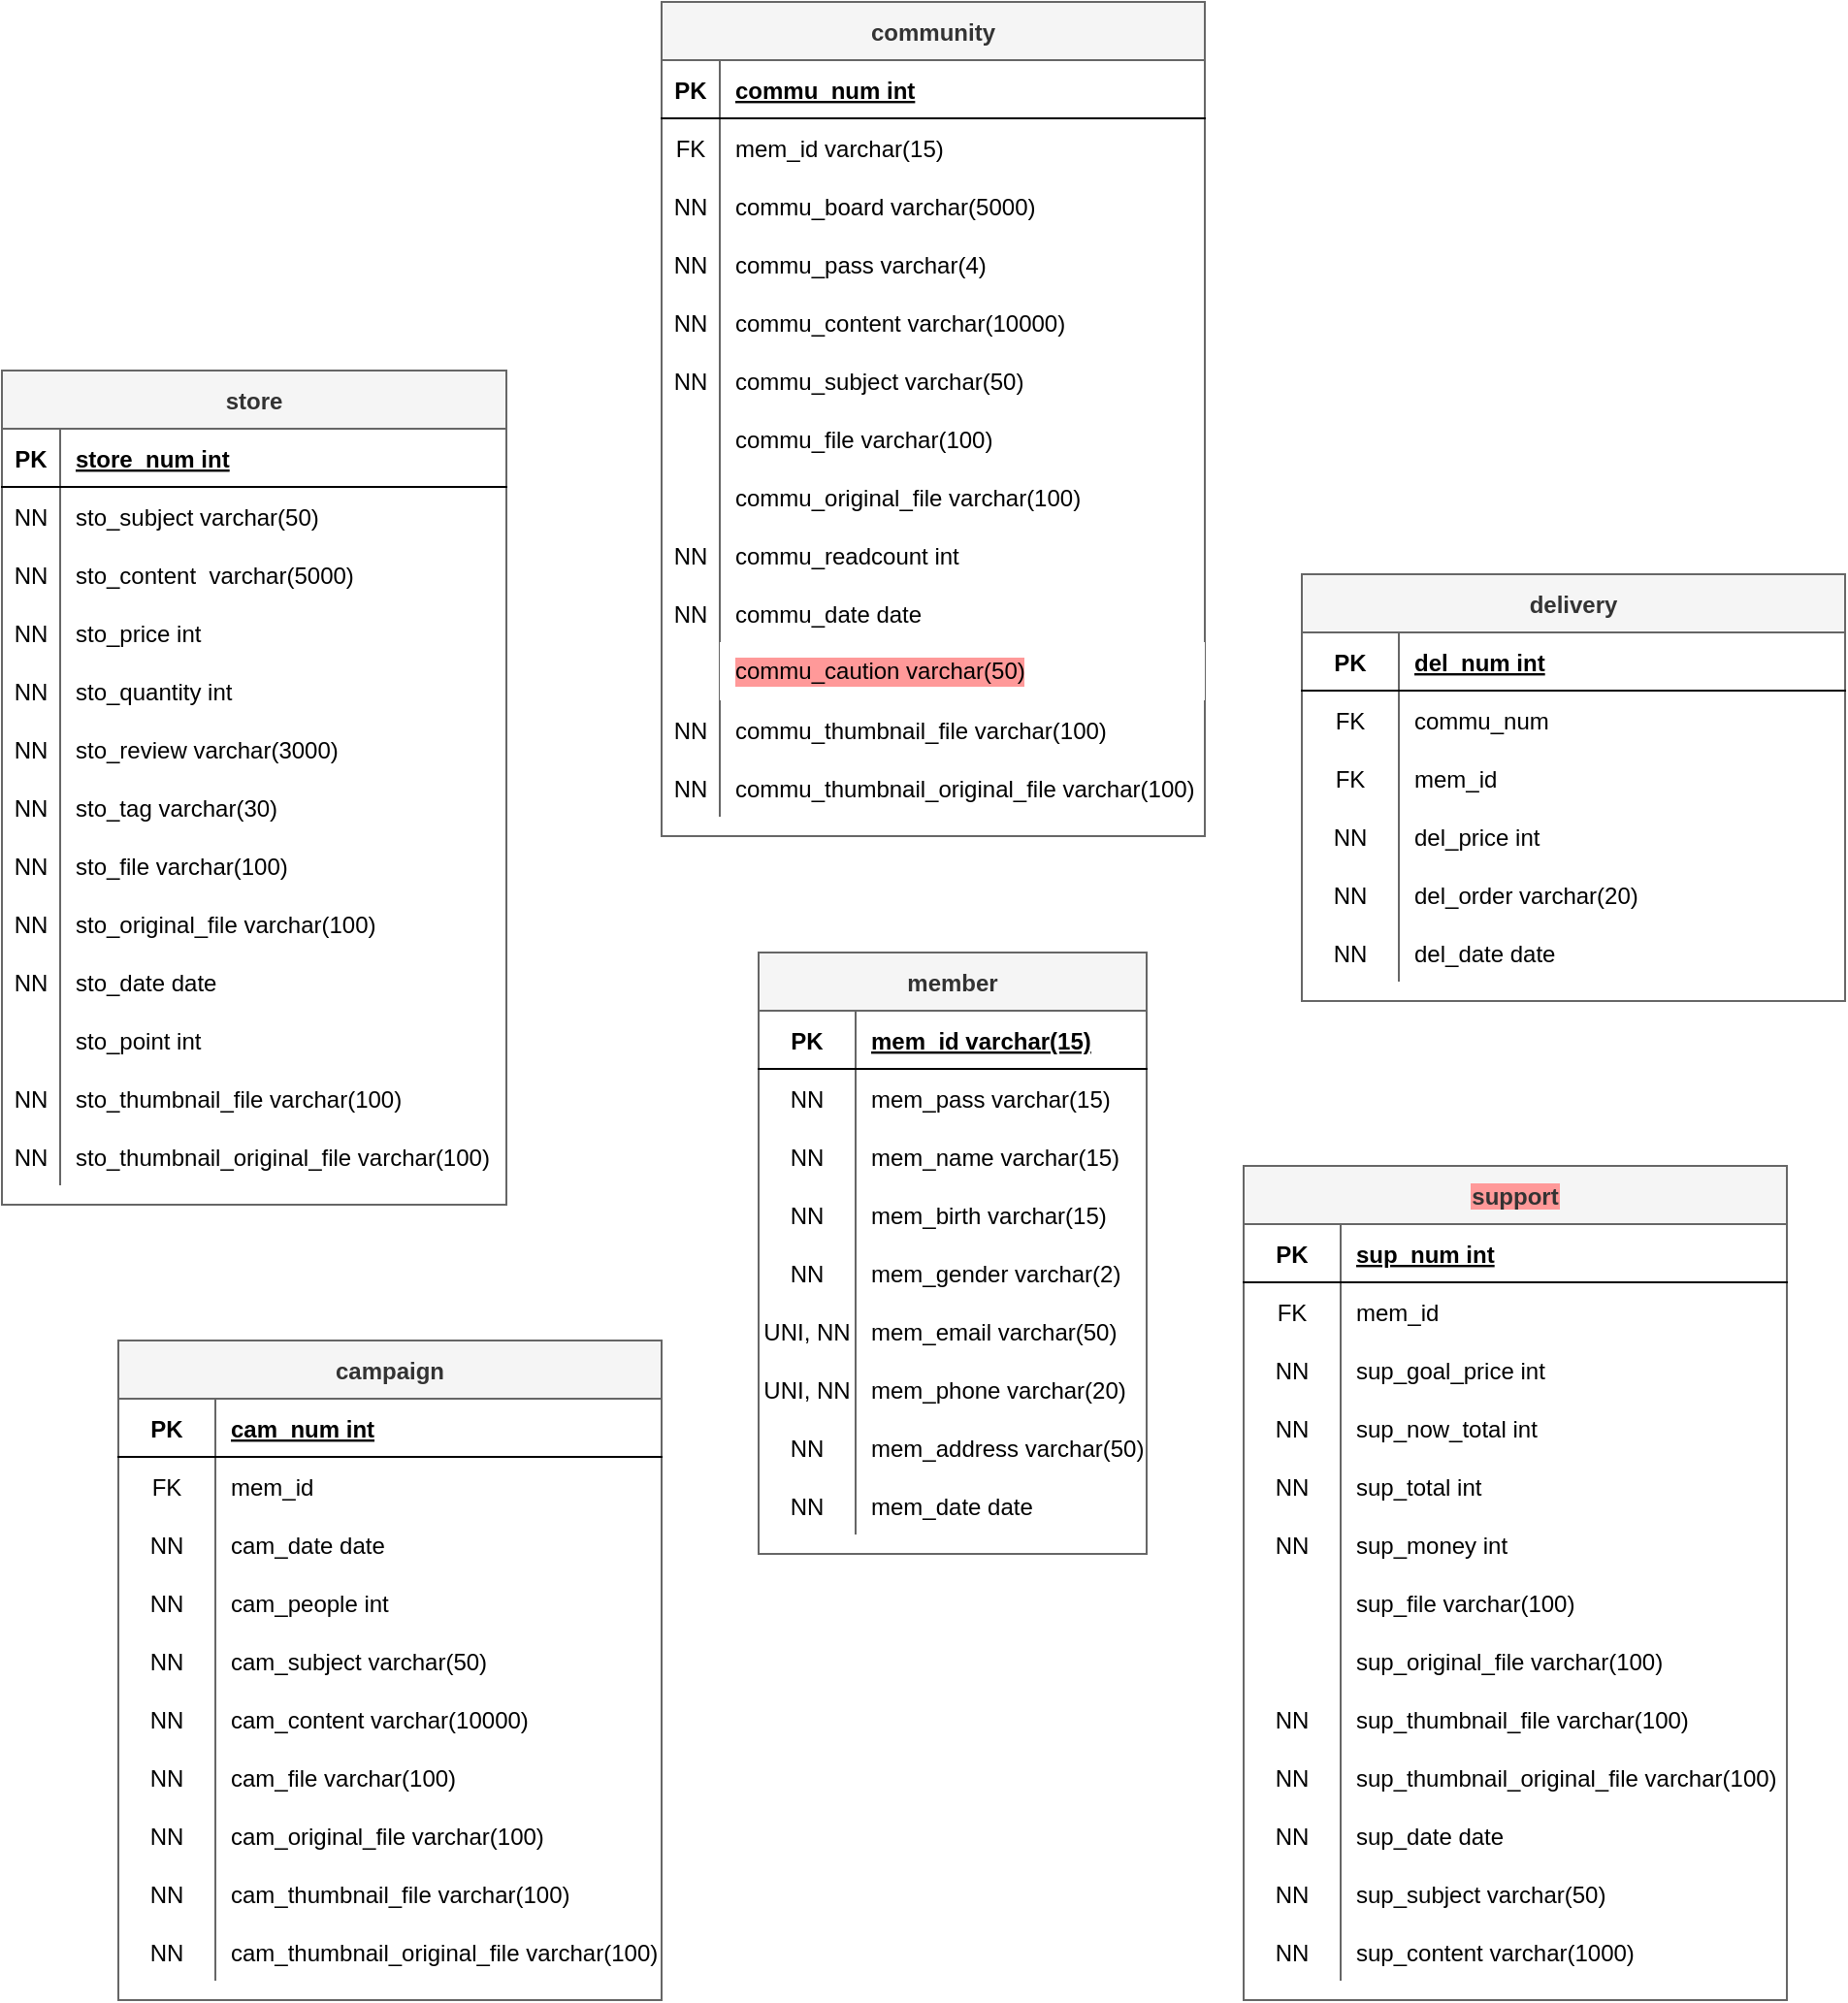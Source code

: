 <mxfile version="20.2.1" type="device"><diagram id="ZGOOGm6xe0PPV5FPQ11Y" name="페이지-1"><mxGraphModel dx="1865" dy="571" grid="1" gridSize="10" guides="1" tooltips="1" connect="1" arrows="1" fold="1" page="1" pageScale="1" pageWidth="827" pageHeight="1169" math="0" shadow="0"><root><mxCell id="0"/><mxCell id="1" parent="0"/><object label="member" pass="varchar(15) NOT NULL" name="varchar(15) NOT NULL" birth="varchar(15) NOT NULL" gender="varchar(2) NOT NULL" email="varchar(50) UNIQUE NOT NULL" phone="varchar(20) UNIQUE NOT NULL" address="varchar(50) NOT NULL" date="date" placeholders="1" id="MpHXKL38QBLJG7TUAici-14"><mxCell style="shape=table;startSize=30;container=1;collapsible=1;childLayout=tableLayout;fixedRows=1;rowLines=0;fontStyle=1;align=center;resizeLast=1;fillColor=#f5f5f5;fontColor=#333333;strokeColor=#666666;" parent="1" vertex="1"><mxGeometry x="-130" y="520" width="200" height="310" as="geometry"><mxRectangle x="60" y="340" width="90" height="30" as="alternateBounds"/></mxGeometry></mxCell></object><mxCell id="MpHXKL38QBLJG7TUAici-15" value="" style="shape=tableRow;horizontal=0;startSize=0;swimlaneHead=0;swimlaneBody=0;fillColor=none;collapsible=0;dropTarget=0;points=[[0,0.5],[1,0.5]];portConstraint=eastwest;top=0;left=0;right=0;bottom=1;" parent="MpHXKL38QBLJG7TUAici-14" vertex="1"><mxGeometry y="30" width="200" height="30" as="geometry"/></mxCell><mxCell id="MpHXKL38QBLJG7TUAici-16" value="PK" style="shape=partialRectangle;connectable=0;fillColor=none;top=0;left=0;bottom=0;right=0;fontStyle=1;overflow=hidden;" parent="MpHXKL38QBLJG7TUAici-15" vertex="1"><mxGeometry width="50" height="30" as="geometry"><mxRectangle width="50" height="30" as="alternateBounds"/></mxGeometry></mxCell><mxCell id="MpHXKL38QBLJG7TUAici-17" value="mem_id varchar(15)" style="shape=partialRectangle;connectable=0;fillColor=none;top=0;left=0;bottom=0;right=0;align=left;spacingLeft=6;fontStyle=5;overflow=hidden;" parent="MpHXKL38QBLJG7TUAici-15" vertex="1"><mxGeometry x="50" width="150" height="30" as="geometry"><mxRectangle width="150" height="30" as="alternateBounds"/></mxGeometry></mxCell><mxCell id="MpHXKL38QBLJG7TUAici-18" value="" style="shape=tableRow;horizontal=0;startSize=0;swimlaneHead=0;swimlaneBody=0;fillColor=none;collapsible=0;dropTarget=0;points=[[0,0.5],[1,0.5]];portConstraint=eastwest;top=0;left=0;right=0;bottom=0;" parent="MpHXKL38QBLJG7TUAici-14" vertex="1"><mxGeometry y="60" width="200" height="30" as="geometry"/></mxCell><mxCell id="MpHXKL38QBLJG7TUAici-19" value="NN" style="shape=partialRectangle;connectable=0;fillColor=none;top=0;left=0;bottom=0;right=0;editable=1;overflow=hidden;" parent="MpHXKL38QBLJG7TUAici-18" vertex="1"><mxGeometry width="50" height="30" as="geometry"><mxRectangle width="50" height="30" as="alternateBounds"/></mxGeometry></mxCell><mxCell id="MpHXKL38QBLJG7TUAici-20" value="mem_pass varchar(15)" style="shape=partialRectangle;connectable=0;fillColor=none;top=0;left=0;bottom=0;right=0;align=left;spacingLeft=6;overflow=hidden;" parent="MpHXKL38QBLJG7TUAici-18" vertex="1"><mxGeometry x="50" width="150" height="30" as="geometry"><mxRectangle width="150" height="30" as="alternateBounds"/></mxGeometry></mxCell><mxCell id="RXJ3-87vkf36BS2cWNXL-18" style="shape=tableRow;horizontal=0;startSize=0;swimlaneHead=0;swimlaneBody=0;fillColor=none;collapsible=0;dropTarget=0;points=[[0,0.5],[1,0.5]];portConstraint=eastwest;top=0;left=0;right=0;bottom=0;" parent="MpHXKL38QBLJG7TUAici-14" vertex="1"><mxGeometry y="90" width="200" height="30" as="geometry"/></mxCell><mxCell id="RXJ3-87vkf36BS2cWNXL-19" value="NN" style="shape=partialRectangle;connectable=0;fillColor=none;top=0;left=0;bottom=0;right=0;editable=1;overflow=hidden;" parent="RXJ3-87vkf36BS2cWNXL-18" vertex="1"><mxGeometry width="50" height="30" as="geometry"><mxRectangle width="50" height="30" as="alternateBounds"/></mxGeometry></mxCell><mxCell id="RXJ3-87vkf36BS2cWNXL-20" value="mem_name varchar(15)" style="shape=partialRectangle;connectable=0;fillColor=none;top=0;left=0;bottom=0;right=0;align=left;spacingLeft=6;overflow=hidden;" parent="RXJ3-87vkf36BS2cWNXL-18" vertex="1"><mxGeometry x="50" width="150" height="30" as="geometry"><mxRectangle width="150" height="30" as="alternateBounds"/></mxGeometry></mxCell><mxCell id="RXJ3-87vkf36BS2cWNXL-21" style="shape=tableRow;horizontal=0;startSize=0;swimlaneHead=0;swimlaneBody=0;fillColor=none;collapsible=0;dropTarget=0;points=[[0,0.5],[1,0.5]];portConstraint=eastwest;top=0;left=0;right=0;bottom=0;" parent="MpHXKL38QBLJG7TUAici-14" vertex="1"><mxGeometry y="120" width="200" height="30" as="geometry"/></mxCell><mxCell id="RXJ3-87vkf36BS2cWNXL-22" value="NN" style="shape=partialRectangle;connectable=0;fillColor=none;top=0;left=0;bottom=0;right=0;editable=1;overflow=hidden;" parent="RXJ3-87vkf36BS2cWNXL-21" vertex="1"><mxGeometry width="50" height="30" as="geometry"><mxRectangle width="50" height="30" as="alternateBounds"/></mxGeometry></mxCell><mxCell id="RXJ3-87vkf36BS2cWNXL-23" value="mem_birth varchar(15)" style="shape=partialRectangle;connectable=0;fillColor=none;top=0;left=0;bottom=0;right=0;align=left;spacingLeft=6;overflow=hidden;" parent="RXJ3-87vkf36BS2cWNXL-21" vertex="1"><mxGeometry x="50" width="150" height="30" as="geometry"><mxRectangle width="150" height="30" as="alternateBounds"/></mxGeometry></mxCell><mxCell id="RXJ3-87vkf36BS2cWNXL-24" style="shape=tableRow;horizontal=0;startSize=0;swimlaneHead=0;swimlaneBody=0;fillColor=none;collapsible=0;dropTarget=0;points=[[0,0.5],[1,0.5]];portConstraint=eastwest;top=0;left=0;right=0;bottom=0;" parent="MpHXKL38QBLJG7TUAici-14" vertex="1"><mxGeometry y="150" width="200" height="30" as="geometry"/></mxCell><mxCell id="RXJ3-87vkf36BS2cWNXL-25" value="NN" style="shape=partialRectangle;connectable=0;fillColor=none;top=0;left=0;bottom=0;right=0;editable=1;overflow=hidden;" parent="RXJ3-87vkf36BS2cWNXL-24" vertex="1"><mxGeometry width="50" height="30" as="geometry"><mxRectangle width="50" height="30" as="alternateBounds"/></mxGeometry></mxCell><mxCell id="RXJ3-87vkf36BS2cWNXL-26" value="mem_gender varchar(2)" style="shape=partialRectangle;connectable=0;fillColor=none;top=0;left=0;bottom=0;right=0;align=left;spacingLeft=6;overflow=hidden;" parent="RXJ3-87vkf36BS2cWNXL-24" vertex="1"><mxGeometry x="50" width="150" height="30" as="geometry"><mxRectangle width="150" height="30" as="alternateBounds"/></mxGeometry></mxCell><mxCell id="RXJ3-87vkf36BS2cWNXL-27" style="shape=tableRow;horizontal=0;startSize=0;swimlaneHead=0;swimlaneBody=0;fillColor=none;collapsible=0;dropTarget=0;points=[[0,0.5],[1,0.5]];portConstraint=eastwest;top=0;left=0;right=0;bottom=0;" parent="MpHXKL38QBLJG7TUAici-14" vertex="1"><mxGeometry y="180" width="200" height="30" as="geometry"/></mxCell><mxCell id="RXJ3-87vkf36BS2cWNXL-28" value="UNI, NN" style="shape=partialRectangle;connectable=0;fillColor=none;top=0;left=0;bottom=0;right=0;editable=1;overflow=hidden;" parent="RXJ3-87vkf36BS2cWNXL-27" vertex="1"><mxGeometry width="50" height="30" as="geometry"><mxRectangle width="50" height="30" as="alternateBounds"/></mxGeometry></mxCell><mxCell id="RXJ3-87vkf36BS2cWNXL-29" value="mem_email varchar(50)" style="shape=partialRectangle;connectable=0;fillColor=none;top=0;left=0;bottom=0;right=0;align=left;spacingLeft=6;overflow=hidden;" parent="RXJ3-87vkf36BS2cWNXL-27" vertex="1"><mxGeometry x="50" width="150" height="30" as="geometry"><mxRectangle width="150" height="30" as="alternateBounds"/></mxGeometry></mxCell><mxCell id="RXJ3-87vkf36BS2cWNXL-30" style="shape=tableRow;horizontal=0;startSize=0;swimlaneHead=0;swimlaneBody=0;fillColor=none;collapsible=0;dropTarget=0;points=[[0,0.5],[1,0.5]];portConstraint=eastwest;top=0;left=0;right=0;bottom=0;" parent="MpHXKL38QBLJG7TUAici-14" vertex="1"><mxGeometry y="210" width="200" height="30" as="geometry"/></mxCell><mxCell id="RXJ3-87vkf36BS2cWNXL-31" value="UNI, NN" style="shape=partialRectangle;connectable=0;fillColor=none;top=0;left=0;bottom=0;right=0;editable=1;overflow=hidden;" parent="RXJ3-87vkf36BS2cWNXL-30" vertex="1"><mxGeometry width="50" height="30" as="geometry"><mxRectangle width="50" height="30" as="alternateBounds"/></mxGeometry></mxCell><mxCell id="RXJ3-87vkf36BS2cWNXL-32" value="mem_phone varchar(20)" style="shape=partialRectangle;connectable=0;fillColor=none;top=0;left=0;bottom=0;right=0;align=left;spacingLeft=6;overflow=hidden;" parent="RXJ3-87vkf36BS2cWNXL-30" vertex="1"><mxGeometry x="50" width="150" height="30" as="geometry"><mxRectangle width="150" height="30" as="alternateBounds"/></mxGeometry></mxCell><mxCell id="RXJ3-87vkf36BS2cWNXL-33" style="shape=tableRow;horizontal=0;startSize=0;swimlaneHead=0;swimlaneBody=0;fillColor=none;collapsible=0;dropTarget=0;points=[[0,0.5],[1,0.5]];portConstraint=eastwest;top=0;left=0;right=0;bottom=0;" parent="MpHXKL38QBLJG7TUAici-14" vertex="1"><mxGeometry y="240" width="200" height="30" as="geometry"/></mxCell><mxCell id="RXJ3-87vkf36BS2cWNXL-34" value="NN" style="shape=partialRectangle;connectable=0;fillColor=none;top=0;left=0;bottom=0;right=0;editable=1;overflow=hidden;" parent="RXJ3-87vkf36BS2cWNXL-33" vertex="1"><mxGeometry width="50" height="30" as="geometry"><mxRectangle width="50" height="30" as="alternateBounds"/></mxGeometry></mxCell><mxCell id="RXJ3-87vkf36BS2cWNXL-35" value="mem_address varchar(50)" style="shape=partialRectangle;connectable=0;fillColor=none;top=0;left=0;bottom=0;right=0;align=left;spacingLeft=6;overflow=hidden;" parent="RXJ3-87vkf36BS2cWNXL-33" vertex="1"><mxGeometry x="50" width="150" height="30" as="geometry"><mxRectangle width="150" height="30" as="alternateBounds"/></mxGeometry></mxCell><mxCell id="RXJ3-87vkf36BS2cWNXL-36" style="shape=tableRow;horizontal=0;startSize=0;swimlaneHead=0;swimlaneBody=0;fillColor=none;collapsible=0;dropTarget=0;points=[[0,0.5],[1,0.5]];portConstraint=eastwest;top=0;left=0;right=0;bottom=0;" parent="MpHXKL38QBLJG7TUAici-14" vertex="1"><mxGeometry y="270" width="200" height="30" as="geometry"/></mxCell><mxCell id="RXJ3-87vkf36BS2cWNXL-37" value="NN" style="shape=partialRectangle;connectable=0;fillColor=none;top=0;left=0;bottom=0;right=0;editable=1;overflow=hidden;" parent="RXJ3-87vkf36BS2cWNXL-36" vertex="1"><mxGeometry width="50" height="30" as="geometry"><mxRectangle width="50" height="30" as="alternateBounds"/></mxGeometry></mxCell><mxCell id="RXJ3-87vkf36BS2cWNXL-38" value="mem_date date" style="shape=partialRectangle;connectable=0;fillColor=none;top=0;left=0;bottom=0;right=0;align=left;spacingLeft=6;overflow=hidden;" parent="RXJ3-87vkf36BS2cWNXL-36" vertex="1"><mxGeometry x="50" width="150" height="30" as="geometry"><mxRectangle width="150" height="30" as="alternateBounds"/></mxGeometry></mxCell><mxCell id="FJYp3ciI9aUvaM_j3hFi-95" style="edgeStyle=orthogonalEdgeStyle;rounded=0;orthogonalLoop=1;jettySize=auto;html=1;exitX=1;exitY=0.5;exitDx=0;exitDy=0;" edge="1" parent="MpHXKL38QBLJG7TUAici-14" source="RXJ3-87vkf36BS2cWNXL-33" target="RXJ3-87vkf36BS2cWNXL-33"><mxGeometry relative="1" as="geometry"/></mxCell><mxCell id="RXJ3-87vkf36BS2cWNXL-39" value="store" style="shape=table;startSize=30;container=1;collapsible=1;childLayout=tableLayout;fixedRows=1;rowLines=0;fontStyle=1;align=center;resizeLast=1;fillColor=#f5f5f5;fontColor=#333333;strokeColor=#666666;" parent="1" vertex="1"><mxGeometry x="-520" y="220" width="260" height="430" as="geometry"/></mxCell><mxCell id="RXJ3-87vkf36BS2cWNXL-40" value="" style="shape=tableRow;horizontal=0;startSize=0;swimlaneHead=0;swimlaneBody=0;fillColor=none;collapsible=0;dropTarget=0;points=[[0,0.5],[1,0.5]];portConstraint=eastwest;top=0;left=0;right=0;bottom=1;" parent="RXJ3-87vkf36BS2cWNXL-39" vertex="1"><mxGeometry y="30" width="260" height="30" as="geometry"/></mxCell><mxCell id="RXJ3-87vkf36BS2cWNXL-41" value="PK" style="shape=partialRectangle;connectable=0;fillColor=none;top=0;left=0;bottom=0;right=0;fontStyle=1;overflow=hidden;" parent="RXJ3-87vkf36BS2cWNXL-40" vertex="1"><mxGeometry width="30" height="30" as="geometry"><mxRectangle width="30" height="30" as="alternateBounds"/></mxGeometry></mxCell><mxCell id="RXJ3-87vkf36BS2cWNXL-42" value="store_num int" style="shape=partialRectangle;connectable=0;fillColor=none;top=0;left=0;bottom=0;right=0;align=left;spacingLeft=6;fontStyle=5;overflow=hidden;" parent="RXJ3-87vkf36BS2cWNXL-40" vertex="1"><mxGeometry x="30" width="230" height="30" as="geometry"><mxRectangle width="230" height="30" as="alternateBounds"/></mxGeometry></mxCell><mxCell id="RXJ3-87vkf36BS2cWNXL-43" value="" style="shape=tableRow;horizontal=0;startSize=0;swimlaneHead=0;swimlaneBody=0;fillColor=none;collapsible=0;dropTarget=0;points=[[0,0.5],[1,0.5]];portConstraint=eastwest;top=0;left=0;right=0;bottom=0;" parent="RXJ3-87vkf36BS2cWNXL-39" vertex="1"><mxGeometry y="60" width="260" height="30" as="geometry"/></mxCell><mxCell id="RXJ3-87vkf36BS2cWNXL-44" value="NN" style="shape=partialRectangle;connectable=0;fillColor=none;top=0;left=0;bottom=0;right=0;editable=1;overflow=hidden;" parent="RXJ3-87vkf36BS2cWNXL-43" vertex="1"><mxGeometry width="30" height="30" as="geometry"><mxRectangle width="30" height="30" as="alternateBounds"/></mxGeometry></mxCell><mxCell id="RXJ3-87vkf36BS2cWNXL-45" value="sto_subject varchar(50)" style="shape=partialRectangle;connectable=0;fillColor=none;top=0;left=0;bottom=0;right=0;align=left;spacingLeft=6;overflow=hidden;" parent="RXJ3-87vkf36BS2cWNXL-43" vertex="1"><mxGeometry x="30" width="230" height="30" as="geometry"><mxRectangle width="230" height="30" as="alternateBounds"/></mxGeometry></mxCell><mxCell id="RXJ3-87vkf36BS2cWNXL-46" value="" style="shape=tableRow;horizontal=0;startSize=0;swimlaneHead=0;swimlaneBody=0;fillColor=none;collapsible=0;dropTarget=0;points=[[0,0.5],[1,0.5]];portConstraint=eastwest;top=0;left=0;right=0;bottom=0;" parent="RXJ3-87vkf36BS2cWNXL-39" vertex="1"><mxGeometry y="90" width="260" height="30" as="geometry"/></mxCell><mxCell id="RXJ3-87vkf36BS2cWNXL-47" value="NN" style="shape=partialRectangle;connectable=0;fillColor=none;top=0;left=0;bottom=0;right=0;editable=1;overflow=hidden;" parent="RXJ3-87vkf36BS2cWNXL-46" vertex="1"><mxGeometry width="30" height="30" as="geometry"><mxRectangle width="30" height="30" as="alternateBounds"/></mxGeometry></mxCell><mxCell id="RXJ3-87vkf36BS2cWNXL-48" value="sto_content  varchar(5000)" style="shape=partialRectangle;connectable=0;fillColor=none;top=0;left=0;bottom=0;right=0;align=left;spacingLeft=6;overflow=hidden;fontStyle=0" parent="RXJ3-87vkf36BS2cWNXL-46" vertex="1"><mxGeometry x="30" width="230" height="30" as="geometry"><mxRectangle width="230" height="30" as="alternateBounds"/></mxGeometry></mxCell><mxCell id="RXJ3-87vkf36BS2cWNXL-49" value="" style="shape=tableRow;horizontal=0;startSize=0;swimlaneHead=0;swimlaneBody=0;fillColor=none;collapsible=0;dropTarget=0;points=[[0,0.5],[1,0.5]];portConstraint=eastwest;top=0;left=0;right=0;bottom=0;" parent="RXJ3-87vkf36BS2cWNXL-39" vertex="1"><mxGeometry y="120" width="260" height="30" as="geometry"/></mxCell><mxCell id="RXJ3-87vkf36BS2cWNXL-50" value="NN" style="shape=partialRectangle;connectable=0;fillColor=none;top=0;left=0;bottom=0;right=0;editable=1;overflow=hidden;" parent="RXJ3-87vkf36BS2cWNXL-49" vertex="1"><mxGeometry width="30" height="30" as="geometry"><mxRectangle width="30" height="30" as="alternateBounds"/></mxGeometry></mxCell><mxCell id="RXJ3-87vkf36BS2cWNXL-51" value="sto_price int" style="shape=partialRectangle;connectable=0;fillColor=none;top=0;left=0;bottom=0;right=0;align=left;spacingLeft=6;overflow=hidden;" parent="RXJ3-87vkf36BS2cWNXL-49" vertex="1"><mxGeometry x="30" width="230" height="30" as="geometry"><mxRectangle width="230" height="30" as="alternateBounds"/></mxGeometry></mxCell><mxCell id="RXJ3-87vkf36BS2cWNXL-52" style="shape=tableRow;horizontal=0;startSize=0;swimlaneHead=0;swimlaneBody=0;fillColor=none;collapsible=0;dropTarget=0;points=[[0,0.5],[1,0.5]];portConstraint=eastwest;top=0;left=0;right=0;bottom=0;" parent="RXJ3-87vkf36BS2cWNXL-39" vertex="1"><mxGeometry y="150" width="260" height="30" as="geometry"/></mxCell><mxCell id="RXJ3-87vkf36BS2cWNXL-53" value="NN" style="shape=partialRectangle;connectable=0;fillColor=none;top=0;left=0;bottom=0;right=0;editable=1;overflow=hidden;" parent="RXJ3-87vkf36BS2cWNXL-52" vertex="1"><mxGeometry width="30" height="30" as="geometry"><mxRectangle width="30" height="30" as="alternateBounds"/></mxGeometry></mxCell><mxCell id="RXJ3-87vkf36BS2cWNXL-54" value="sto_quantity int" style="shape=partialRectangle;connectable=0;fillColor=none;top=0;left=0;bottom=0;right=0;align=left;spacingLeft=6;overflow=hidden;" parent="RXJ3-87vkf36BS2cWNXL-52" vertex="1"><mxGeometry x="30" width="230" height="30" as="geometry"><mxRectangle width="230" height="30" as="alternateBounds"/></mxGeometry></mxCell><mxCell id="RXJ3-87vkf36BS2cWNXL-58" style="shape=tableRow;horizontal=0;startSize=0;swimlaneHead=0;swimlaneBody=0;fillColor=none;collapsible=0;dropTarget=0;points=[[0,0.5],[1,0.5]];portConstraint=eastwest;top=0;left=0;right=0;bottom=0;" parent="RXJ3-87vkf36BS2cWNXL-39" vertex="1"><mxGeometry y="180" width="260" height="30" as="geometry"/></mxCell><mxCell id="RXJ3-87vkf36BS2cWNXL-59" value="NN" style="shape=partialRectangle;connectable=0;fillColor=none;top=0;left=0;bottom=0;right=0;editable=1;overflow=hidden;" parent="RXJ3-87vkf36BS2cWNXL-58" vertex="1"><mxGeometry width="30" height="30" as="geometry"><mxRectangle width="30" height="30" as="alternateBounds"/></mxGeometry></mxCell><mxCell id="RXJ3-87vkf36BS2cWNXL-60" value="sto_review varchar(3000)" style="shape=partialRectangle;connectable=0;fillColor=none;top=0;left=0;bottom=0;right=0;align=left;spacingLeft=6;overflow=hidden;" parent="RXJ3-87vkf36BS2cWNXL-58" vertex="1"><mxGeometry x="30" width="230" height="30" as="geometry"><mxRectangle width="230" height="30" as="alternateBounds"/></mxGeometry></mxCell><mxCell id="RXJ3-87vkf36BS2cWNXL-61" style="shape=tableRow;horizontal=0;startSize=0;swimlaneHead=0;swimlaneBody=0;fillColor=none;collapsible=0;dropTarget=0;points=[[0,0.5],[1,0.5]];portConstraint=eastwest;top=0;left=0;right=0;bottom=0;" parent="RXJ3-87vkf36BS2cWNXL-39" vertex="1"><mxGeometry y="210" width="260" height="30" as="geometry"/></mxCell><mxCell id="RXJ3-87vkf36BS2cWNXL-62" value="NN" style="shape=partialRectangle;connectable=0;fillColor=none;top=0;left=0;bottom=0;right=0;editable=1;overflow=hidden;" parent="RXJ3-87vkf36BS2cWNXL-61" vertex="1"><mxGeometry width="30" height="30" as="geometry"><mxRectangle width="30" height="30" as="alternateBounds"/></mxGeometry></mxCell><mxCell id="RXJ3-87vkf36BS2cWNXL-63" value="sto_tag varchar(30)" style="shape=partialRectangle;connectable=0;fillColor=none;top=0;left=0;bottom=0;right=0;align=left;spacingLeft=6;overflow=hidden;" parent="RXJ3-87vkf36BS2cWNXL-61" vertex="1"><mxGeometry x="30" width="230" height="30" as="geometry"><mxRectangle width="230" height="30" as="alternateBounds"/></mxGeometry></mxCell><mxCell id="RXJ3-87vkf36BS2cWNXL-64" style="shape=tableRow;horizontal=0;startSize=0;swimlaneHead=0;swimlaneBody=0;fillColor=none;collapsible=0;dropTarget=0;points=[[0,0.5],[1,0.5]];portConstraint=eastwest;top=0;left=0;right=0;bottom=0;" parent="RXJ3-87vkf36BS2cWNXL-39" vertex="1"><mxGeometry y="240" width="260" height="30" as="geometry"/></mxCell><mxCell id="RXJ3-87vkf36BS2cWNXL-65" value="NN" style="shape=partialRectangle;connectable=0;fillColor=none;top=0;left=0;bottom=0;right=0;editable=1;overflow=hidden;" parent="RXJ3-87vkf36BS2cWNXL-64" vertex="1"><mxGeometry width="30" height="30" as="geometry"><mxRectangle width="30" height="30" as="alternateBounds"/></mxGeometry></mxCell><mxCell id="RXJ3-87vkf36BS2cWNXL-66" value="sto_file varchar(100)" style="shape=partialRectangle;connectable=0;fillColor=none;top=0;left=0;bottom=0;right=0;align=left;spacingLeft=6;overflow=hidden;" parent="RXJ3-87vkf36BS2cWNXL-64" vertex="1"><mxGeometry x="30" width="230" height="30" as="geometry"><mxRectangle width="230" height="30" as="alternateBounds"/></mxGeometry></mxCell><mxCell id="RXJ3-87vkf36BS2cWNXL-67" style="shape=tableRow;horizontal=0;startSize=0;swimlaneHead=0;swimlaneBody=0;fillColor=none;collapsible=0;dropTarget=0;points=[[0,0.5],[1,0.5]];portConstraint=eastwest;top=0;left=0;right=0;bottom=0;" parent="RXJ3-87vkf36BS2cWNXL-39" vertex="1"><mxGeometry y="270" width="260" height="30" as="geometry"/></mxCell><mxCell id="RXJ3-87vkf36BS2cWNXL-68" value="NN" style="shape=partialRectangle;connectable=0;fillColor=none;top=0;left=0;bottom=0;right=0;editable=1;overflow=hidden;" parent="RXJ3-87vkf36BS2cWNXL-67" vertex="1"><mxGeometry width="30" height="30" as="geometry"><mxRectangle width="30" height="30" as="alternateBounds"/></mxGeometry></mxCell><mxCell id="RXJ3-87vkf36BS2cWNXL-69" value="sto_original_file varchar(100)" style="shape=partialRectangle;connectable=0;fillColor=none;top=0;left=0;bottom=0;right=0;align=left;spacingLeft=6;overflow=hidden;" parent="RXJ3-87vkf36BS2cWNXL-67" vertex="1"><mxGeometry x="30" width="230" height="30" as="geometry"><mxRectangle width="230" height="30" as="alternateBounds"/></mxGeometry></mxCell><mxCell id="RXJ3-87vkf36BS2cWNXL-70" style="shape=tableRow;horizontal=0;startSize=0;swimlaneHead=0;swimlaneBody=0;fillColor=none;collapsible=0;dropTarget=0;points=[[0,0.5],[1,0.5]];portConstraint=eastwest;top=0;left=0;right=0;bottom=0;" parent="RXJ3-87vkf36BS2cWNXL-39" vertex="1"><mxGeometry y="300" width="260" height="30" as="geometry"/></mxCell><mxCell id="RXJ3-87vkf36BS2cWNXL-71" value="NN" style="shape=partialRectangle;connectable=0;fillColor=none;top=0;left=0;bottom=0;right=0;editable=1;overflow=hidden;" parent="RXJ3-87vkf36BS2cWNXL-70" vertex="1"><mxGeometry width="30" height="30" as="geometry"><mxRectangle width="30" height="30" as="alternateBounds"/></mxGeometry></mxCell><mxCell id="RXJ3-87vkf36BS2cWNXL-72" value="sto_date date" style="shape=partialRectangle;connectable=0;fillColor=none;top=0;left=0;bottom=0;right=0;align=left;spacingLeft=6;overflow=hidden;" parent="RXJ3-87vkf36BS2cWNXL-70" vertex="1"><mxGeometry x="30" width="230" height="30" as="geometry"><mxRectangle width="230" height="30" as="alternateBounds"/></mxGeometry></mxCell><mxCell id="RXJ3-87vkf36BS2cWNXL-76" style="shape=tableRow;horizontal=0;startSize=0;swimlaneHead=0;swimlaneBody=0;fillColor=none;collapsible=0;dropTarget=0;points=[[0,0.5],[1,0.5]];portConstraint=eastwest;top=0;left=0;right=0;bottom=0;" parent="RXJ3-87vkf36BS2cWNXL-39" vertex="1"><mxGeometry y="330" width="260" height="30" as="geometry"/></mxCell><mxCell id="RXJ3-87vkf36BS2cWNXL-77" style="shape=partialRectangle;connectable=0;fillColor=none;top=0;left=0;bottom=0;right=0;editable=1;overflow=hidden;" parent="RXJ3-87vkf36BS2cWNXL-76" vertex="1"><mxGeometry width="30" height="30" as="geometry"><mxRectangle width="30" height="30" as="alternateBounds"/></mxGeometry></mxCell><mxCell id="RXJ3-87vkf36BS2cWNXL-78" value="sto_point int" style="shape=partialRectangle;connectable=0;fillColor=none;top=0;left=0;bottom=0;right=0;align=left;spacingLeft=6;overflow=hidden;" parent="RXJ3-87vkf36BS2cWNXL-76" vertex="1"><mxGeometry x="30" width="230" height="30" as="geometry"><mxRectangle width="230" height="30" as="alternateBounds"/></mxGeometry></mxCell><mxCell id="FJYp3ciI9aUvaM_j3hFi-4" style="shape=tableRow;horizontal=0;startSize=0;swimlaneHead=0;swimlaneBody=0;fillColor=none;collapsible=0;dropTarget=0;points=[[0,0.5],[1,0.5]];portConstraint=eastwest;top=0;left=0;right=0;bottom=0;" vertex="1" parent="RXJ3-87vkf36BS2cWNXL-39"><mxGeometry y="360" width="260" height="30" as="geometry"/></mxCell><mxCell id="FJYp3ciI9aUvaM_j3hFi-5" value="NN" style="shape=partialRectangle;connectable=0;fillColor=none;top=0;left=0;bottom=0;right=0;editable=1;overflow=hidden;" vertex="1" parent="FJYp3ciI9aUvaM_j3hFi-4"><mxGeometry width="30" height="30" as="geometry"><mxRectangle width="30" height="30" as="alternateBounds"/></mxGeometry></mxCell><mxCell id="FJYp3ciI9aUvaM_j3hFi-6" value="sto_thumbnail_file varchar(100)" style="shape=partialRectangle;connectable=0;fillColor=none;top=0;left=0;bottom=0;right=0;align=left;spacingLeft=6;overflow=hidden;" vertex="1" parent="FJYp3ciI9aUvaM_j3hFi-4"><mxGeometry x="30" width="230" height="30" as="geometry"><mxRectangle width="230" height="30" as="alternateBounds"/></mxGeometry></mxCell><mxCell id="FJYp3ciI9aUvaM_j3hFi-7" style="shape=tableRow;horizontal=0;startSize=0;swimlaneHead=0;swimlaneBody=0;fillColor=none;collapsible=0;dropTarget=0;points=[[0,0.5],[1,0.5]];portConstraint=eastwest;top=0;left=0;right=0;bottom=0;" vertex="1" parent="RXJ3-87vkf36BS2cWNXL-39"><mxGeometry y="390" width="260" height="30" as="geometry"/></mxCell><mxCell id="FJYp3ciI9aUvaM_j3hFi-8" value="NN" style="shape=partialRectangle;connectable=0;fillColor=none;top=0;left=0;bottom=0;right=0;editable=1;overflow=hidden;" vertex="1" parent="FJYp3ciI9aUvaM_j3hFi-7"><mxGeometry width="30" height="30" as="geometry"><mxRectangle width="30" height="30" as="alternateBounds"/></mxGeometry></mxCell><mxCell id="FJYp3ciI9aUvaM_j3hFi-9" value="sto_thumbnail_original_file varchar(100)" style="shape=partialRectangle;connectable=0;fillColor=none;top=0;left=0;bottom=0;right=0;align=left;spacingLeft=6;overflow=hidden;" vertex="1" parent="FJYp3ciI9aUvaM_j3hFi-7"><mxGeometry x="30" width="230" height="30" as="geometry"><mxRectangle width="230" height="30" as="alternateBounds"/></mxGeometry></mxCell><mxCell id="RXJ3-87vkf36BS2cWNXL-79" value="community" style="shape=table;startSize=30;container=1;collapsible=1;childLayout=tableLayout;fixedRows=1;rowLines=0;fontStyle=1;align=center;resizeLast=1;fillColor=#f5f5f5;fontColor=#333333;strokeColor=#666666;" parent="1" vertex="1"><mxGeometry x="-180" y="30" width="280" height="430" as="geometry"/></mxCell><mxCell id="RXJ3-87vkf36BS2cWNXL-80" value="" style="shape=tableRow;horizontal=0;startSize=0;swimlaneHead=0;swimlaneBody=0;fillColor=none;collapsible=0;dropTarget=0;points=[[0,0.5],[1,0.5]];portConstraint=eastwest;top=0;left=0;right=0;bottom=1;" parent="RXJ3-87vkf36BS2cWNXL-79" vertex="1"><mxGeometry y="30" width="280" height="30" as="geometry"/></mxCell><mxCell id="RXJ3-87vkf36BS2cWNXL-81" value="PK" style="shape=partialRectangle;connectable=0;fillColor=none;top=0;left=0;bottom=0;right=0;fontStyle=1;overflow=hidden;" parent="RXJ3-87vkf36BS2cWNXL-80" vertex="1"><mxGeometry width="30" height="30" as="geometry"><mxRectangle width="30" height="30" as="alternateBounds"/></mxGeometry></mxCell><mxCell id="RXJ3-87vkf36BS2cWNXL-82" value="commu_num int" style="shape=partialRectangle;connectable=0;fillColor=none;top=0;left=0;bottom=0;right=0;align=left;spacingLeft=6;fontStyle=5;overflow=hidden;" parent="RXJ3-87vkf36BS2cWNXL-80" vertex="1"><mxGeometry x="30" width="250" height="30" as="geometry"><mxRectangle width="250" height="30" as="alternateBounds"/></mxGeometry></mxCell><mxCell id="RXJ3-87vkf36BS2cWNXL-83" value="" style="shape=tableRow;horizontal=0;startSize=0;swimlaneHead=0;swimlaneBody=0;fillColor=none;collapsible=0;dropTarget=0;points=[[0,0.5],[1,0.5]];portConstraint=eastwest;top=0;left=0;right=0;bottom=0;" parent="RXJ3-87vkf36BS2cWNXL-79" vertex="1"><mxGeometry y="60" width="280" height="30" as="geometry"/></mxCell><mxCell id="RXJ3-87vkf36BS2cWNXL-84" value="FK" style="shape=partialRectangle;connectable=0;fillColor=none;top=0;left=0;bottom=0;right=0;editable=1;overflow=hidden;" parent="RXJ3-87vkf36BS2cWNXL-83" vertex="1"><mxGeometry width="30" height="30" as="geometry"><mxRectangle width="30" height="30" as="alternateBounds"/></mxGeometry></mxCell><mxCell id="RXJ3-87vkf36BS2cWNXL-85" value="mem_id varchar(15)" style="shape=partialRectangle;connectable=0;fillColor=none;top=0;left=0;bottom=0;right=0;align=left;spacingLeft=6;overflow=hidden;fontStyle=0" parent="RXJ3-87vkf36BS2cWNXL-83" vertex="1"><mxGeometry x="30" width="250" height="30" as="geometry"><mxRectangle width="250" height="30" as="alternateBounds"/></mxGeometry></mxCell><mxCell id="RXJ3-87vkf36BS2cWNXL-86" value="" style="shape=tableRow;horizontal=0;startSize=0;swimlaneHead=0;swimlaneBody=0;fillColor=none;collapsible=0;dropTarget=0;points=[[0,0.5],[1,0.5]];portConstraint=eastwest;top=0;left=0;right=0;bottom=0;" parent="RXJ3-87vkf36BS2cWNXL-79" vertex="1"><mxGeometry y="90" width="280" height="30" as="geometry"/></mxCell><mxCell id="RXJ3-87vkf36BS2cWNXL-87" value="NN" style="shape=partialRectangle;connectable=0;fillColor=none;top=0;left=0;bottom=0;right=0;editable=1;overflow=hidden;" parent="RXJ3-87vkf36BS2cWNXL-86" vertex="1"><mxGeometry width="30" height="30" as="geometry"><mxRectangle width="30" height="30" as="alternateBounds"/></mxGeometry></mxCell><mxCell id="RXJ3-87vkf36BS2cWNXL-88" value="commu_board varchar(5000)" style="shape=partialRectangle;connectable=0;fillColor=none;top=0;left=0;bottom=0;right=0;align=left;spacingLeft=6;overflow=hidden;fontStyle=0" parent="RXJ3-87vkf36BS2cWNXL-86" vertex="1"><mxGeometry x="30" width="250" height="30" as="geometry"><mxRectangle width="250" height="30" as="alternateBounds"/></mxGeometry></mxCell><mxCell id="RXJ3-87vkf36BS2cWNXL-89" value="" style="shape=tableRow;horizontal=0;startSize=0;swimlaneHead=0;swimlaneBody=0;fillColor=none;collapsible=0;dropTarget=0;points=[[0,0.5],[1,0.5]];portConstraint=eastwest;top=0;left=0;right=0;bottom=0;" parent="RXJ3-87vkf36BS2cWNXL-79" vertex="1"><mxGeometry y="120" width="280" height="30" as="geometry"/></mxCell><mxCell id="RXJ3-87vkf36BS2cWNXL-90" value="NN" style="shape=partialRectangle;connectable=0;fillColor=none;top=0;left=0;bottom=0;right=0;editable=1;overflow=hidden;" parent="RXJ3-87vkf36BS2cWNXL-89" vertex="1"><mxGeometry width="30" height="30" as="geometry"><mxRectangle width="30" height="30" as="alternateBounds"/></mxGeometry></mxCell><mxCell id="RXJ3-87vkf36BS2cWNXL-91" value="commu_pass varchar(4)" style="shape=partialRectangle;connectable=0;fillColor=none;top=0;left=0;bottom=0;right=0;align=left;spacingLeft=6;overflow=hidden;" parent="RXJ3-87vkf36BS2cWNXL-89" vertex="1"><mxGeometry x="30" width="250" height="30" as="geometry"><mxRectangle width="250" height="30" as="alternateBounds"/></mxGeometry></mxCell><mxCell id="RXJ3-87vkf36BS2cWNXL-92" style="shape=tableRow;horizontal=0;startSize=0;swimlaneHead=0;swimlaneBody=0;fillColor=none;collapsible=0;dropTarget=0;points=[[0,0.5],[1,0.5]];portConstraint=eastwest;top=0;left=0;right=0;bottom=0;" parent="RXJ3-87vkf36BS2cWNXL-79" vertex="1"><mxGeometry y="150" width="280" height="30" as="geometry"/></mxCell><mxCell id="RXJ3-87vkf36BS2cWNXL-93" value="NN" style="shape=partialRectangle;connectable=0;fillColor=none;top=0;left=0;bottom=0;right=0;editable=1;overflow=hidden;" parent="RXJ3-87vkf36BS2cWNXL-92" vertex="1"><mxGeometry width="30" height="30" as="geometry"><mxRectangle width="30" height="30" as="alternateBounds"/></mxGeometry></mxCell><mxCell id="RXJ3-87vkf36BS2cWNXL-94" value="commu_content varchar(10000)" style="shape=partialRectangle;connectable=0;fillColor=none;top=0;left=0;bottom=0;right=0;align=left;spacingLeft=6;overflow=hidden;" parent="RXJ3-87vkf36BS2cWNXL-92" vertex="1"><mxGeometry x="30" width="250" height="30" as="geometry"><mxRectangle width="250" height="30" as="alternateBounds"/></mxGeometry></mxCell><mxCell id="RXJ3-87vkf36BS2cWNXL-95" style="shape=tableRow;horizontal=0;startSize=0;swimlaneHead=0;swimlaneBody=0;fillColor=none;collapsible=0;dropTarget=0;points=[[0,0.5],[1,0.5]];portConstraint=eastwest;top=0;left=0;right=0;bottom=0;" parent="RXJ3-87vkf36BS2cWNXL-79" vertex="1"><mxGeometry y="180" width="280" height="30" as="geometry"/></mxCell><mxCell id="RXJ3-87vkf36BS2cWNXL-96" value="NN" style="shape=partialRectangle;connectable=0;fillColor=none;top=0;left=0;bottom=0;right=0;editable=1;overflow=hidden;" parent="RXJ3-87vkf36BS2cWNXL-95" vertex="1"><mxGeometry width="30" height="30" as="geometry"><mxRectangle width="30" height="30" as="alternateBounds"/></mxGeometry></mxCell><mxCell id="RXJ3-87vkf36BS2cWNXL-97" value="commu_subject varchar(50)" style="shape=partialRectangle;connectable=0;fillColor=none;top=0;left=0;bottom=0;right=0;align=left;spacingLeft=6;overflow=hidden;" parent="RXJ3-87vkf36BS2cWNXL-95" vertex="1"><mxGeometry x="30" width="250" height="30" as="geometry"><mxRectangle width="250" height="30" as="alternateBounds"/></mxGeometry></mxCell><mxCell id="RXJ3-87vkf36BS2cWNXL-98" style="shape=tableRow;horizontal=0;startSize=0;swimlaneHead=0;swimlaneBody=0;fillColor=none;collapsible=0;dropTarget=0;points=[[0,0.5],[1,0.5]];portConstraint=eastwest;top=0;left=0;right=0;bottom=0;" parent="RXJ3-87vkf36BS2cWNXL-79" vertex="1"><mxGeometry y="210" width="280" height="30" as="geometry"/></mxCell><mxCell id="RXJ3-87vkf36BS2cWNXL-99" value="" style="shape=partialRectangle;connectable=0;fillColor=none;top=0;left=0;bottom=0;right=0;editable=1;overflow=hidden;" parent="RXJ3-87vkf36BS2cWNXL-98" vertex="1"><mxGeometry width="30" height="30" as="geometry"><mxRectangle width="30" height="30" as="alternateBounds"/></mxGeometry></mxCell><mxCell id="RXJ3-87vkf36BS2cWNXL-100" value="commu_file varchar(100)" style="shape=partialRectangle;connectable=0;fillColor=none;top=0;left=0;bottom=0;right=0;align=left;spacingLeft=6;overflow=hidden;" parent="RXJ3-87vkf36BS2cWNXL-98" vertex="1"><mxGeometry x="30" width="250" height="30" as="geometry"><mxRectangle width="250" height="30" as="alternateBounds"/></mxGeometry></mxCell><mxCell id="RXJ3-87vkf36BS2cWNXL-101" style="shape=tableRow;horizontal=0;startSize=0;swimlaneHead=0;swimlaneBody=0;fillColor=none;collapsible=0;dropTarget=0;points=[[0,0.5],[1,0.5]];portConstraint=eastwest;top=0;left=0;right=0;bottom=0;" parent="RXJ3-87vkf36BS2cWNXL-79" vertex="1"><mxGeometry y="240" width="280" height="30" as="geometry"/></mxCell><mxCell id="RXJ3-87vkf36BS2cWNXL-102" value="" style="shape=partialRectangle;connectable=0;fillColor=none;top=0;left=0;bottom=0;right=0;editable=1;overflow=hidden;" parent="RXJ3-87vkf36BS2cWNXL-101" vertex="1"><mxGeometry width="30" height="30" as="geometry"><mxRectangle width="30" height="30" as="alternateBounds"/></mxGeometry></mxCell><mxCell id="RXJ3-87vkf36BS2cWNXL-103" value="commu_original_file varchar(100)" style="shape=partialRectangle;connectable=0;fillColor=none;top=0;left=0;bottom=0;right=0;align=left;spacingLeft=6;overflow=hidden;" parent="RXJ3-87vkf36BS2cWNXL-101" vertex="1"><mxGeometry x="30" width="250" height="30" as="geometry"><mxRectangle width="250" height="30" as="alternateBounds"/></mxGeometry></mxCell><mxCell id="RXJ3-87vkf36BS2cWNXL-104" style="shape=tableRow;horizontal=0;startSize=0;swimlaneHead=0;swimlaneBody=0;fillColor=none;collapsible=0;dropTarget=0;points=[[0,0.5],[1,0.5]];portConstraint=eastwest;top=0;left=0;right=0;bottom=0;" parent="RXJ3-87vkf36BS2cWNXL-79" vertex="1"><mxGeometry y="270" width="280" height="30" as="geometry"/></mxCell><mxCell id="RXJ3-87vkf36BS2cWNXL-105" value="NN" style="shape=partialRectangle;connectable=0;fillColor=none;top=0;left=0;bottom=0;right=0;editable=1;overflow=hidden;" parent="RXJ3-87vkf36BS2cWNXL-104" vertex="1"><mxGeometry width="30" height="30" as="geometry"><mxRectangle width="30" height="30" as="alternateBounds"/></mxGeometry></mxCell><mxCell id="RXJ3-87vkf36BS2cWNXL-106" value="commu_readcount int" style="shape=partialRectangle;connectable=0;fillColor=none;top=0;left=0;bottom=0;right=0;align=left;spacingLeft=6;overflow=hidden;" parent="RXJ3-87vkf36BS2cWNXL-104" vertex="1"><mxGeometry x="30" width="250" height="30" as="geometry"><mxRectangle width="250" height="30" as="alternateBounds"/></mxGeometry></mxCell><mxCell id="RXJ3-87vkf36BS2cWNXL-113" style="shape=tableRow;horizontal=0;startSize=0;swimlaneHead=0;swimlaneBody=0;fillColor=none;collapsible=0;dropTarget=0;points=[[0,0.5],[1,0.5]];portConstraint=eastwest;top=0;left=0;right=0;bottom=0;" parent="RXJ3-87vkf36BS2cWNXL-79" vertex="1"><mxGeometry y="300" width="280" height="30" as="geometry"/></mxCell><mxCell id="RXJ3-87vkf36BS2cWNXL-114" value="NN" style="shape=partialRectangle;connectable=0;fillColor=none;top=0;left=0;bottom=0;right=0;editable=1;overflow=hidden;" parent="RXJ3-87vkf36BS2cWNXL-113" vertex="1"><mxGeometry width="30" height="30" as="geometry"><mxRectangle width="30" height="30" as="alternateBounds"/></mxGeometry></mxCell><mxCell id="RXJ3-87vkf36BS2cWNXL-115" value="commu_date date" style="shape=partialRectangle;connectable=0;fillColor=none;top=0;left=0;bottom=0;right=0;align=left;spacingLeft=6;overflow=hidden;" parent="RXJ3-87vkf36BS2cWNXL-113" vertex="1"><mxGeometry x="30" width="250" height="30" as="geometry"><mxRectangle width="250" height="30" as="alternateBounds"/></mxGeometry></mxCell><mxCell id="FJYp3ciI9aUvaM_j3hFi-1" style="shape=tableRow;horizontal=0;startSize=0;swimlaneHead=0;swimlaneBody=0;fillColor=none;collapsible=0;dropTarget=0;points=[[0,0.5],[1,0.5]];portConstraint=eastwest;top=0;left=0;right=0;bottom=0;" vertex="1" parent="RXJ3-87vkf36BS2cWNXL-79"><mxGeometry y="330" width="280" height="30" as="geometry"/></mxCell><mxCell id="FJYp3ciI9aUvaM_j3hFi-2" style="shape=partialRectangle;connectable=0;fillColor=none;top=0;left=0;bottom=0;right=0;editable=1;overflow=hidden;" vertex="1" parent="FJYp3ciI9aUvaM_j3hFi-1"><mxGeometry width="30" height="30" as="geometry"><mxRectangle width="30" height="30" as="alternateBounds"/></mxGeometry></mxCell><mxCell id="FJYp3ciI9aUvaM_j3hFi-3" value="commu_caution varchar(50)" style="shape=partialRectangle;connectable=0;top=0;left=0;bottom=0;right=0;align=left;spacingLeft=6;overflow=hidden;labelBackgroundColor=#FF9999;whiteSpace=wrap;" vertex="1" parent="FJYp3ciI9aUvaM_j3hFi-1"><mxGeometry x="30" width="250" height="30" as="geometry"><mxRectangle width="250" height="30" as="alternateBounds"/></mxGeometry></mxCell><mxCell id="FJYp3ciI9aUvaM_j3hFi-11" style="shape=tableRow;horizontal=0;startSize=0;swimlaneHead=0;swimlaneBody=0;fillColor=none;collapsible=0;dropTarget=0;points=[[0,0.5],[1,0.5]];portConstraint=eastwest;top=0;left=0;right=0;bottom=0;" vertex="1" parent="RXJ3-87vkf36BS2cWNXL-79"><mxGeometry y="360" width="280" height="30" as="geometry"/></mxCell><mxCell id="FJYp3ciI9aUvaM_j3hFi-12" value="NN" style="shape=partialRectangle;connectable=0;fillColor=none;top=0;left=0;bottom=0;right=0;editable=1;overflow=hidden;" vertex="1" parent="FJYp3ciI9aUvaM_j3hFi-11"><mxGeometry width="30" height="30" as="geometry"><mxRectangle width="30" height="30" as="alternateBounds"/></mxGeometry></mxCell><mxCell id="FJYp3ciI9aUvaM_j3hFi-13" value="commu_thumbnail_file varchar(100)" style="shape=partialRectangle;connectable=0;fillColor=none;top=0;left=0;bottom=0;right=0;align=left;spacingLeft=6;overflow=hidden;" vertex="1" parent="FJYp3ciI9aUvaM_j3hFi-11"><mxGeometry x="30" width="250" height="30" as="geometry"><mxRectangle width="250" height="30" as="alternateBounds"/></mxGeometry></mxCell><mxCell id="FJYp3ciI9aUvaM_j3hFi-14" style="shape=tableRow;horizontal=0;startSize=0;swimlaneHead=0;swimlaneBody=0;fillColor=none;collapsible=0;dropTarget=0;points=[[0,0.5],[1,0.5]];portConstraint=eastwest;top=0;left=0;right=0;bottom=0;" vertex="1" parent="RXJ3-87vkf36BS2cWNXL-79"><mxGeometry y="390" width="280" height="30" as="geometry"/></mxCell><mxCell id="FJYp3ciI9aUvaM_j3hFi-15" value="NN" style="shape=partialRectangle;connectable=0;fillColor=none;top=0;left=0;bottom=0;right=0;editable=1;overflow=hidden;" vertex="1" parent="FJYp3ciI9aUvaM_j3hFi-14"><mxGeometry width="30" height="30" as="geometry"><mxRectangle width="30" height="30" as="alternateBounds"/></mxGeometry></mxCell><mxCell id="FJYp3ciI9aUvaM_j3hFi-16" value="commu_thumbnail_original_file varchar(100)" style="shape=partialRectangle;connectable=0;fillColor=none;top=0;left=0;bottom=0;right=0;align=left;spacingLeft=6;overflow=hidden;" vertex="1" parent="FJYp3ciI9aUvaM_j3hFi-14"><mxGeometry x="30" width="250" height="30" as="geometry"><mxRectangle width="250" height="30" as="alternateBounds"/></mxGeometry></mxCell><object label="campaign" pass="varchar(15) NOT NULL" name="varchar(15) NOT NULL" birth="varchar(15) NOT NULL" gender="varchar(2) NOT NULL" email="varchar(50) UNIQUE NOT NULL" phone="varchar(20) UNIQUE NOT NULL" address="varchar(50) NOT NULL" date="date" placeholders="1" id="FJYp3ciI9aUvaM_j3hFi-20"><mxCell style="shape=table;startSize=30;container=1;collapsible=1;childLayout=tableLayout;fixedRows=1;rowLines=0;fontStyle=1;align=center;resizeLast=1;fillColor=#f5f5f5;fontColor=#333333;strokeColor=#666666;" vertex="1" parent="1"><mxGeometry x="-460" y="720" width="280" height="340" as="geometry"><mxRectangle x="60" y="340" width="90" height="30" as="alternateBounds"/></mxGeometry></mxCell></object><mxCell id="FJYp3ciI9aUvaM_j3hFi-21" value="" style="shape=tableRow;horizontal=0;startSize=0;swimlaneHead=0;swimlaneBody=0;fillColor=none;collapsible=0;dropTarget=0;points=[[0,0.5],[1,0.5]];portConstraint=eastwest;top=0;left=0;right=0;bottom=1;" vertex="1" parent="FJYp3ciI9aUvaM_j3hFi-20"><mxGeometry y="30" width="280" height="30" as="geometry"/></mxCell><mxCell id="FJYp3ciI9aUvaM_j3hFi-22" value="PK" style="shape=partialRectangle;connectable=0;fillColor=none;top=0;left=0;bottom=0;right=0;fontStyle=1;overflow=hidden;" vertex="1" parent="FJYp3ciI9aUvaM_j3hFi-21"><mxGeometry width="50" height="30" as="geometry"><mxRectangle width="50" height="30" as="alternateBounds"/></mxGeometry></mxCell><mxCell id="FJYp3ciI9aUvaM_j3hFi-23" value="cam_num int" style="shape=partialRectangle;connectable=0;fillColor=none;top=0;left=0;bottom=0;right=0;align=left;spacingLeft=6;fontStyle=5;overflow=hidden;" vertex="1" parent="FJYp3ciI9aUvaM_j3hFi-21"><mxGeometry x="50" width="230" height="30" as="geometry"><mxRectangle width="230" height="30" as="alternateBounds"/></mxGeometry></mxCell><mxCell id="FJYp3ciI9aUvaM_j3hFi-105" style="shape=tableRow;horizontal=0;startSize=0;swimlaneHead=0;swimlaneBody=0;fillColor=none;collapsible=0;dropTarget=0;points=[[0,0.5],[1,0.5]];portConstraint=eastwest;top=0;left=0;right=0;bottom=0;" vertex="1" parent="FJYp3ciI9aUvaM_j3hFi-20"><mxGeometry y="60" width="280" height="30" as="geometry"/></mxCell><mxCell id="FJYp3ciI9aUvaM_j3hFi-106" value="FK" style="shape=partialRectangle;connectable=0;fillColor=none;top=0;left=0;bottom=0;right=0;editable=1;overflow=hidden;" vertex="1" parent="FJYp3ciI9aUvaM_j3hFi-105"><mxGeometry width="50" height="30" as="geometry"><mxRectangle width="50" height="30" as="alternateBounds"/></mxGeometry></mxCell><mxCell id="FJYp3ciI9aUvaM_j3hFi-107" value="mem_id" style="shape=partialRectangle;connectable=0;fillColor=none;top=0;left=0;bottom=0;right=0;align=left;spacingLeft=6;overflow=hidden;" vertex="1" parent="FJYp3ciI9aUvaM_j3hFi-105"><mxGeometry x="50" width="230" height="30" as="geometry"><mxRectangle width="230" height="30" as="alternateBounds"/></mxGeometry></mxCell><mxCell id="FJYp3ciI9aUvaM_j3hFi-24" value="" style="shape=tableRow;horizontal=0;startSize=0;swimlaneHead=0;swimlaneBody=0;fillColor=none;collapsible=0;dropTarget=0;points=[[0,0.5],[1,0.5]];portConstraint=eastwest;top=0;left=0;right=0;bottom=0;" vertex="1" parent="FJYp3ciI9aUvaM_j3hFi-20"><mxGeometry y="90" width="280" height="30" as="geometry"/></mxCell><mxCell id="FJYp3ciI9aUvaM_j3hFi-25" value="NN" style="shape=partialRectangle;connectable=0;fillColor=none;top=0;left=0;bottom=0;right=0;editable=1;overflow=hidden;" vertex="1" parent="FJYp3ciI9aUvaM_j3hFi-24"><mxGeometry width="50" height="30" as="geometry"><mxRectangle width="50" height="30" as="alternateBounds"/></mxGeometry></mxCell><mxCell id="FJYp3ciI9aUvaM_j3hFi-26" value="cam_date date" style="shape=partialRectangle;connectable=0;fillColor=none;top=0;left=0;bottom=0;right=0;align=left;spacingLeft=6;overflow=hidden;" vertex="1" parent="FJYp3ciI9aUvaM_j3hFi-24"><mxGeometry x="50" width="230" height="30" as="geometry"><mxRectangle width="230" height="30" as="alternateBounds"/></mxGeometry></mxCell><mxCell id="FJYp3ciI9aUvaM_j3hFi-27" style="shape=tableRow;horizontal=0;startSize=0;swimlaneHead=0;swimlaneBody=0;fillColor=none;collapsible=0;dropTarget=0;points=[[0,0.5],[1,0.5]];portConstraint=eastwest;top=0;left=0;right=0;bottom=0;" vertex="1" parent="FJYp3ciI9aUvaM_j3hFi-20"><mxGeometry y="120" width="280" height="30" as="geometry"/></mxCell><mxCell id="FJYp3ciI9aUvaM_j3hFi-28" value="NN" style="shape=partialRectangle;connectable=0;fillColor=none;top=0;left=0;bottom=0;right=0;editable=1;overflow=hidden;" vertex="1" parent="FJYp3ciI9aUvaM_j3hFi-27"><mxGeometry width="50" height="30" as="geometry"><mxRectangle width="50" height="30" as="alternateBounds"/></mxGeometry></mxCell><mxCell id="FJYp3ciI9aUvaM_j3hFi-29" value="cam_people int" style="shape=partialRectangle;connectable=0;fillColor=none;top=0;left=0;bottom=0;right=0;align=left;spacingLeft=6;overflow=hidden;" vertex="1" parent="FJYp3ciI9aUvaM_j3hFi-27"><mxGeometry x="50" width="230" height="30" as="geometry"><mxRectangle width="230" height="30" as="alternateBounds"/></mxGeometry></mxCell><mxCell id="FJYp3ciI9aUvaM_j3hFi-30" style="shape=tableRow;horizontal=0;startSize=0;swimlaneHead=0;swimlaneBody=0;fillColor=none;collapsible=0;dropTarget=0;points=[[0,0.5],[1,0.5]];portConstraint=eastwest;top=0;left=0;right=0;bottom=0;" vertex="1" parent="FJYp3ciI9aUvaM_j3hFi-20"><mxGeometry y="150" width="280" height="30" as="geometry"/></mxCell><mxCell id="FJYp3ciI9aUvaM_j3hFi-31" value="NN" style="shape=partialRectangle;connectable=0;fillColor=none;top=0;left=0;bottom=0;right=0;editable=1;overflow=hidden;" vertex="1" parent="FJYp3ciI9aUvaM_j3hFi-30"><mxGeometry width="50" height="30" as="geometry"><mxRectangle width="50" height="30" as="alternateBounds"/></mxGeometry></mxCell><mxCell id="FJYp3ciI9aUvaM_j3hFi-32" value="cam_subject varchar(50)" style="shape=partialRectangle;connectable=0;fillColor=none;top=0;left=0;bottom=0;right=0;align=left;spacingLeft=6;overflow=hidden;" vertex="1" parent="FJYp3ciI9aUvaM_j3hFi-30"><mxGeometry x="50" width="230" height="30" as="geometry"><mxRectangle width="230" height="30" as="alternateBounds"/></mxGeometry></mxCell><mxCell id="FJYp3ciI9aUvaM_j3hFi-33" style="shape=tableRow;horizontal=0;startSize=0;swimlaneHead=0;swimlaneBody=0;fillColor=none;collapsible=0;dropTarget=0;points=[[0,0.5],[1,0.5]];portConstraint=eastwest;top=0;left=0;right=0;bottom=0;" vertex="1" parent="FJYp3ciI9aUvaM_j3hFi-20"><mxGeometry y="180" width="280" height="30" as="geometry"/></mxCell><mxCell id="FJYp3ciI9aUvaM_j3hFi-34" value="NN" style="shape=partialRectangle;connectable=0;fillColor=none;top=0;left=0;bottom=0;right=0;editable=1;overflow=hidden;" vertex="1" parent="FJYp3ciI9aUvaM_j3hFi-33"><mxGeometry width="50" height="30" as="geometry"><mxRectangle width="50" height="30" as="alternateBounds"/></mxGeometry></mxCell><mxCell id="FJYp3ciI9aUvaM_j3hFi-35" value="cam_content varchar(10000)" style="shape=partialRectangle;connectable=0;fillColor=none;top=0;left=0;bottom=0;right=0;align=left;spacingLeft=6;overflow=hidden;" vertex="1" parent="FJYp3ciI9aUvaM_j3hFi-33"><mxGeometry x="50" width="230" height="30" as="geometry"><mxRectangle width="230" height="30" as="alternateBounds"/></mxGeometry></mxCell><mxCell id="FJYp3ciI9aUvaM_j3hFi-36" style="shape=tableRow;horizontal=0;startSize=0;swimlaneHead=0;swimlaneBody=0;fillColor=none;collapsible=0;dropTarget=0;points=[[0,0.5],[1,0.5]];portConstraint=eastwest;top=0;left=0;right=0;bottom=0;" vertex="1" parent="FJYp3ciI9aUvaM_j3hFi-20"><mxGeometry y="210" width="280" height="30" as="geometry"/></mxCell><mxCell id="FJYp3ciI9aUvaM_j3hFi-37" value="NN" style="shape=partialRectangle;connectable=0;fillColor=none;top=0;left=0;bottom=0;right=0;editable=1;overflow=hidden;" vertex="1" parent="FJYp3ciI9aUvaM_j3hFi-36"><mxGeometry width="50" height="30" as="geometry"><mxRectangle width="50" height="30" as="alternateBounds"/></mxGeometry></mxCell><mxCell id="FJYp3ciI9aUvaM_j3hFi-38" value="cam_file varchar(100)" style="shape=partialRectangle;connectable=0;fillColor=none;top=0;left=0;bottom=0;right=0;align=left;spacingLeft=6;overflow=hidden;" vertex="1" parent="FJYp3ciI9aUvaM_j3hFi-36"><mxGeometry x="50" width="230" height="30" as="geometry"><mxRectangle width="230" height="30" as="alternateBounds"/></mxGeometry></mxCell><mxCell id="FJYp3ciI9aUvaM_j3hFi-39" style="shape=tableRow;horizontal=0;startSize=0;swimlaneHead=0;swimlaneBody=0;fillColor=none;collapsible=0;dropTarget=0;points=[[0,0.5],[1,0.5]];portConstraint=eastwest;top=0;left=0;right=0;bottom=0;" vertex="1" parent="FJYp3ciI9aUvaM_j3hFi-20"><mxGeometry y="240" width="280" height="30" as="geometry"/></mxCell><mxCell id="FJYp3ciI9aUvaM_j3hFi-40" value="NN" style="shape=partialRectangle;connectable=0;fillColor=none;top=0;left=0;bottom=0;right=0;editable=1;overflow=hidden;" vertex="1" parent="FJYp3ciI9aUvaM_j3hFi-39"><mxGeometry width="50" height="30" as="geometry"><mxRectangle width="50" height="30" as="alternateBounds"/></mxGeometry></mxCell><mxCell id="FJYp3ciI9aUvaM_j3hFi-41" value="cam_original_file varchar(100)" style="shape=partialRectangle;connectable=0;fillColor=none;top=0;left=0;bottom=0;right=0;align=left;spacingLeft=6;overflow=hidden;" vertex="1" parent="FJYp3ciI9aUvaM_j3hFi-39"><mxGeometry x="50" width="230" height="30" as="geometry"><mxRectangle width="230" height="30" as="alternateBounds"/></mxGeometry></mxCell><mxCell id="FJYp3ciI9aUvaM_j3hFi-42" style="shape=tableRow;horizontal=0;startSize=0;swimlaneHead=0;swimlaneBody=0;fillColor=none;collapsible=0;dropTarget=0;points=[[0,0.5],[1,0.5]];portConstraint=eastwest;top=0;left=0;right=0;bottom=0;" vertex="1" parent="FJYp3ciI9aUvaM_j3hFi-20"><mxGeometry y="270" width="280" height="30" as="geometry"/></mxCell><mxCell id="FJYp3ciI9aUvaM_j3hFi-43" value="NN" style="shape=partialRectangle;connectable=0;fillColor=none;top=0;left=0;bottom=0;right=0;editable=1;overflow=hidden;" vertex="1" parent="FJYp3ciI9aUvaM_j3hFi-42"><mxGeometry width="50" height="30" as="geometry"><mxRectangle width="50" height="30" as="alternateBounds"/></mxGeometry></mxCell><mxCell id="FJYp3ciI9aUvaM_j3hFi-44" value="cam_thumbnail_file varchar(100)" style="shape=partialRectangle;connectable=0;fillColor=none;top=0;left=0;bottom=0;right=0;align=left;spacingLeft=6;overflow=hidden;" vertex="1" parent="FJYp3ciI9aUvaM_j3hFi-42"><mxGeometry x="50" width="230" height="30" as="geometry"><mxRectangle width="230" height="30" as="alternateBounds"/></mxGeometry></mxCell><mxCell id="FJYp3ciI9aUvaM_j3hFi-45" style="shape=tableRow;horizontal=0;startSize=0;swimlaneHead=0;swimlaneBody=0;fillColor=none;collapsible=0;dropTarget=0;points=[[0,0.5],[1,0.5]];portConstraint=eastwest;top=0;left=0;right=0;bottom=0;" vertex="1" parent="FJYp3ciI9aUvaM_j3hFi-20"><mxGeometry y="300" width="280" height="30" as="geometry"/></mxCell><mxCell id="FJYp3ciI9aUvaM_j3hFi-46" value="NN" style="shape=partialRectangle;connectable=0;fillColor=none;top=0;left=0;bottom=0;right=0;editable=1;overflow=hidden;" vertex="1" parent="FJYp3ciI9aUvaM_j3hFi-45"><mxGeometry width="50" height="30" as="geometry"><mxRectangle width="50" height="30" as="alternateBounds"/></mxGeometry></mxCell><mxCell id="FJYp3ciI9aUvaM_j3hFi-47" value="cam_thumbnail_original_file varchar(100)" style="shape=partialRectangle;connectable=0;fillColor=none;top=0;left=0;bottom=0;right=0;align=left;spacingLeft=6;overflow=hidden;" vertex="1" parent="FJYp3ciI9aUvaM_j3hFi-45"><mxGeometry x="50" width="230" height="30" as="geometry"><mxRectangle width="230" height="30" as="alternateBounds"/></mxGeometry></mxCell><object label="delivery" pass="varchar(15) NOT NULL" name="varchar(15) NOT NULL" birth="varchar(15) NOT NULL" gender="varchar(2) NOT NULL" email="varchar(50) UNIQUE NOT NULL" phone="varchar(20) UNIQUE NOT NULL" address="varchar(50) NOT NULL" date="date" placeholders="1" id="FJYp3ciI9aUvaM_j3hFi-48"><mxCell style="shape=table;startSize=30;container=1;collapsible=1;childLayout=tableLayout;fixedRows=1;rowLines=0;fontStyle=1;align=center;resizeLast=1;fillColor=#f5f5f5;fontColor=#333333;strokeColor=#666666;" vertex="1" parent="1"><mxGeometry x="150" y="325" width="280" height="220" as="geometry"><mxRectangle x="60" y="340" width="90" height="30" as="alternateBounds"/></mxGeometry></mxCell></object><mxCell id="FJYp3ciI9aUvaM_j3hFi-49" value="" style="shape=tableRow;horizontal=0;startSize=0;swimlaneHead=0;swimlaneBody=0;fillColor=none;collapsible=0;dropTarget=0;points=[[0,0.5],[1,0.5]];portConstraint=eastwest;top=0;left=0;right=0;bottom=1;" vertex="1" parent="FJYp3ciI9aUvaM_j3hFi-48"><mxGeometry y="30" width="280" height="30" as="geometry"/></mxCell><mxCell id="FJYp3ciI9aUvaM_j3hFi-50" value="PK" style="shape=partialRectangle;connectable=0;fillColor=none;top=0;left=0;bottom=0;right=0;fontStyle=1;overflow=hidden;" vertex="1" parent="FJYp3ciI9aUvaM_j3hFi-49"><mxGeometry width="50" height="30" as="geometry"><mxRectangle width="50" height="30" as="alternateBounds"/></mxGeometry></mxCell><mxCell id="FJYp3ciI9aUvaM_j3hFi-51" value="del_num int" style="shape=partialRectangle;connectable=0;fillColor=none;top=0;left=0;bottom=0;right=0;align=left;spacingLeft=6;fontStyle=5;overflow=hidden;" vertex="1" parent="FJYp3ciI9aUvaM_j3hFi-49"><mxGeometry x="50" width="230" height="30" as="geometry"><mxRectangle width="230" height="30" as="alternateBounds"/></mxGeometry></mxCell><mxCell id="FJYp3ciI9aUvaM_j3hFi-52" value="" style="shape=tableRow;horizontal=0;startSize=0;swimlaneHead=0;swimlaneBody=0;fillColor=none;collapsible=0;dropTarget=0;points=[[0,0.5],[1,0.5]];portConstraint=eastwest;top=0;left=0;right=0;bottom=0;" vertex="1" parent="FJYp3ciI9aUvaM_j3hFi-48"><mxGeometry y="60" width="280" height="30" as="geometry"/></mxCell><mxCell id="FJYp3ciI9aUvaM_j3hFi-53" value="FK" style="shape=partialRectangle;connectable=0;fillColor=none;top=0;left=0;bottom=0;right=0;editable=1;overflow=hidden;" vertex="1" parent="FJYp3ciI9aUvaM_j3hFi-52"><mxGeometry width="50" height="30" as="geometry"><mxRectangle width="50" height="30" as="alternateBounds"/></mxGeometry></mxCell><mxCell id="FJYp3ciI9aUvaM_j3hFi-54" value="commu_num" style="shape=partialRectangle;connectable=0;fillColor=none;top=0;left=0;bottom=0;right=0;align=left;spacingLeft=6;overflow=hidden;" vertex="1" parent="FJYp3ciI9aUvaM_j3hFi-52"><mxGeometry x="50" width="230" height="30" as="geometry"><mxRectangle width="230" height="30" as="alternateBounds"/></mxGeometry></mxCell><mxCell id="FJYp3ciI9aUvaM_j3hFi-61" style="shape=tableRow;horizontal=0;startSize=0;swimlaneHead=0;swimlaneBody=0;fillColor=none;collapsible=0;dropTarget=0;points=[[0,0.5],[1,0.5]];portConstraint=eastwest;top=0;left=0;right=0;bottom=0;" vertex="1" parent="FJYp3ciI9aUvaM_j3hFi-48"><mxGeometry y="90" width="280" height="30" as="geometry"/></mxCell><mxCell id="FJYp3ciI9aUvaM_j3hFi-62" value="FK" style="shape=partialRectangle;connectable=0;fillColor=none;top=0;left=0;bottom=0;right=0;editable=1;overflow=hidden;" vertex="1" parent="FJYp3ciI9aUvaM_j3hFi-61"><mxGeometry width="50" height="30" as="geometry"><mxRectangle width="50" height="30" as="alternateBounds"/></mxGeometry></mxCell><mxCell id="FJYp3ciI9aUvaM_j3hFi-63" value="mem_id" style="shape=partialRectangle;connectable=0;fillColor=none;top=0;left=0;bottom=0;right=0;align=left;spacingLeft=6;overflow=hidden;" vertex="1" parent="FJYp3ciI9aUvaM_j3hFi-61"><mxGeometry x="50" width="230" height="30" as="geometry"><mxRectangle width="230" height="30" as="alternateBounds"/></mxGeometry></mxCell><mxCell id="FJYp3ciI9aUvaM_j3hFi-55" style="shape=tableRow;horizontal=0;startSize=0;swimlaneHead=0;swimlaneBody=0;fillColor=none;collapsible=0;dropTarget=0;points=[[0,0.5],[1,0.5]];portConstraint=eastwest;top=0;left=0;right=0;bottom=0;" vertex="1" parent="FJYp3ciI9aUvaM_j3hFi-48"><mxGeometry y="120" width="280" height="30" as="geometry"/></mxCell><mxCell id="FJYp3ciI9aUvaM_j3hFi-56" value="NN" style="shape=partialRectangle;connectable=0;fillColor=none;top=0;left=0;bottom=0;right=0;editable=1;overflow=hidden;" vertex="1" parent="FJYp3ciI9aUvaM_j3hFi-55"><mxGeometry width="50" height="30" as="geometry"><mxRectangle width="50" height="30" as="alternateBounds"/></mxGeometry></mxCell><mxCell id="FJYp3ciI9aUvaM_j3hFi-57" value="del_price int" style="shape=partialRectangle;connectable=0;fillColor=none;top=0;left=0;bottom=0;right=0;align=left;spacingLeft=6;overflow=hidden;" vertex="1" parent="FJYp3ciI9aUvaM_j3hFi-55"><mxGeometry x="50" width="230" height="30" as="geometry"><mxRectangle width="230" height="30" as="alternateBounds"/></mxGeometry></mxCell><mxCell id="FJYp3ciI9aUvaM_j3hFi-58" style="shape=tableRow;horizontal=0;startSize=0;swimlaneHead=0;swimlaneBody=0;fillColor=none;collapsible=0;dropTarget=0;points=[[0,0.5],[1,0.5]];portConstraint=eastwest;top=0;left=0;right=0;bottom=0;" vertex="1" parent="FJYp3ciI9aUvaM_j3hFi-48"><mxGeometry y="150" width="280" height="30" as="geometry"/></mxCell><mxCell id="FJYp3ciI9aUvaM_j3hFi-59" value="NN" style="shape=partialRectangle;connectable=0;fillColor=none;top=0;left=0;bottom=0;right=0;editable=1;overflow=hidden;" vertex="1" parent="FJYp3ciI9aUvaM_j3hFi-58"><mxGeometry width="50" height="30" as="geometry"><mxRectangle width="50" height="30" as="alternateBounds"/></mxGeometry></mxCell><mxCell id="FJYp3ciI9aUvaM_j3hFi-60" value="del_order varchar(20)" style="shape=partialRectangle;connectable=0;fillColor=none;top=0;left=0;bottom=0;right=0;align=left;spacingLeft=6;overflow=hidden;" vertex="1" parent="FJYp3ciI9aUvaM_j3hFi-58"><mxGeometry x="50" width="230" height="30" as="geometry"><mxRectangle width="230" height="30" as="alternateBounds"/></mxGeometry></mxCell><mxCell id="FJYp3ciI9aUvaM_j3hFi-64" style="shape=tableRow;horizontal=0;startSize=0;swimlaneHead=0;swimlaneBody=0;fillColor=none;collapsible=0;dropTarget=0;points=[[0,0.5],[1,0.5]];portConstraint=eastwest;top=0;left=0;right=0;bottom=0;" vertex="1" parent="FJYp3ciI9aUvaM_j3hFi-48"><mxGeometry y="180" width="280" height="30" as="geometry"/></mxCell><mxCell id="FJYp3ciI9aUvaM_j3hFi-65" value="NN" style="shape=partialRectangle;connectable=0;fillColor=none;top=0;left=0;bottom=0;right=0;editable=1;overflow=hidden;" vertex="1" parent="FJYp3ciI9aUvaM_j3hFi-64"><mxGeometry width="50" height="30" as="geometry"><mxRectangle width="50" height="30" as="alternateBounds"/></mxGeometry></mxCell><mxCell id="FJYp3ciI9aUvaM_j3hFi-66" value="del_date date" style="shape=partialRectangle;connectable=0;fillColor=none;top=0;left=0;bottom=0;right=0;align=left;spacingLeft=6;overflow=hidden;" vertex="1" parent="FJYp3ciI9aUvaM_j3hFi-64"><mxGeometry x="50" width="230" height="30" as="geometry"><mxRectangle width="230" height="30" as="alternateBounds"/></mxGeometry></mxCell><object label="support" pass="varchar(15) NOT NULL" name="varchar(15) NOT NULL" birth="varchar(15) NOT NULL" gender="varchar(2) NOT NULL" email="varchar(50) UNIQUE NOT NULL" phone="varchar(20) UNIQUE NOT NULL" address="varchar(50) NOT NULL" date="date" placeholders="1" id="FJYp3ciI9aUvaM_j3hFi-76"><mxCell style="shape=table;startSize=30;container=1;collapsible=1;childLayout=tableLayout;fixedRows=1;rowLines=0;fontStyle=1;align=center;resizeLast=1;fillColor=#f5f5f5;fontColor=#333333;strokeColor=#666666;labelBackgroundColor=#FF9999;" vertex="1" parent="1"><mxGeometry x="120" y="630" width="280" height="430" as="geometry"><mxRectangle x="60" y="340" width="90" height="30" as="alternateBounds"/></mxGeometry></mxCell></object><mxCell id="FJYp3ciI9aUvaM_j3hFi-77" value="" style="shape=tableRow;horizontal=0;startSize=0;swimlaneHead=0;swimlaneBody=0;fillColor=none;collapsible=0;dropTarget=0;points=[[0,0.5],[1,0.5]];portConstraint=eastwest;top=0;left=0;right=0;bottom=1;" vertex="1" parent="FJYp3ciI9aUvaM_j3hFi-76"><mxGeometry y="30" width="280" height="30" as="geometry"/></mxCell><mxCell id="FJYp3ciI9aUvaM_j3hFi-78" value="PK" style="shape=partialRectangle;connectable=0;fillColor=none;top=0;left=0;bottom=0;right=0;fontStyle=1;overflow=hidden;" vertex="1" parent="FJYp3ciI9aUvaM_j3hFi-77"><mxGeometry width="50" height="30" as="geometry"><mxRectangle width="50" height="30" as="alternateBounds"/></mxGeometry></mxCell><mxCell id="FJYp3ciI9aUvaM_j3hFi-79" value="sup_num int" style="shape=partialRectangle;connectable=0;fillColor=none;top=0;left=0;bottom=0;right=0;align=left;spacingLeft=6;fontStyle=5;overflow=hidden;" vertex="1" parent="FJYp3ciI9aUvaM_j3hFi-77"><mxGeometry x="50" width="230" height="30" as="geometry"><mxRectangle width="230" height="30" as="alternateBounds"/></mxGeometry></mxCell><mxCell id="FJYp3ciI9aUvaM_j3hFi-108" style="shape=tableRow;horizontal=0;startSize=0;swimlaneHead=0;swimlaneBody=0;fillColor=none;collapsible=0;dropTarget=0;points=[[0,0.5],[1,0.5]];portConstraint=eastwest;top=0;left=0;right=0;bottom=0;" vertex="1" parent="FJYp3ciI9aUvaM_j3hFi-76"><mxGeometry y="60" width="280" height="30" as="geometry"/></mxCell><mxCell id="FJYp3ciI9aUvaM_j3hFi-109" value="FK" style="shape=partialRectangle;connectable=0;fillColor=none;top=0;left=0;bottom=0;right=0;editable=1;overflow=hidden;" vertex="1" parent="FJYp3ciI9aUvaM_j3hFi-108"><mxGeometry width="50" height="30" as="geometry"><mxRectangle width="50" height="30" as="alternateBounds"/></mxGeometry></mxCell><mxCell id="FJYp3ciI9aUvaM_j3hFi-110" value="mem_id" style="shape=partialRectangle;connectable=0;fillColor=none;top=0;left=0;bottom=0;right=0;align=left;spacingLeft=6;overflow=hidden;" vertex="1" parent="FJYp3ciI9aUvaM_j3hFi-108"><mxGeometry x="50" width="230" height="30" as="geometry"><mxRectangle width="230" height="30" as="alternateBounds"/></mxGeometry></mxCell><mxCell id="FJYp3ciI9aUvaM_j3hFi-80" value="" style="shape=tableRow;horizontal=0;startSize=0;swimlaneHead=0;swimlaneBody=0;fillColor=none;collapsible=0;dropTarget=0;points=[[0,0.5],[1,0.5]];portConstraint=eastwest;top=0;left=0;right=0;bottom=0;" vertex="1" parent="FJYp3ciI9aUvaM_j3hFi-76"><mxGeometry y="90" width="280" height="30" as="geometry"/></mxCell><mxCell id="FJYp3ciI9aUvaM_j3hFi-81" value="NN" style="shape=partialRectangle;connectable=0;fillColor=none;top=0;left=0;bottom=0;right=0;editable=1;overflow=hidden;" vertex="1" parent="FJYp3ciI9aUvaM_j3hFi-80"><mxGeometry width="50" height="30" as="geometry"><mxRectangle width="50" height="30" as="alternateBounds"/></mxGeometry></mxCell><mxCell id="FJYp3ciI9aUvaM_j3hFi-82" value="sup_goal_price int" style="shape=partialRectangle;connectable=0;fillColor=none;top=0;left=0;bottom=0;right=0;align=left;spacingLeft=6;overflow=hidden;" vertex="1" parent="FJYp3ciI9aUvaM_j3hFi-80"><mxGeometry x="50" width="230" height="30" as="geometry"><mxRectangle width="230" height="30" as="alternateBounds"/></mxGeometry></mxCell><mxCell id="FJYp3ciI9aUvaM_j3hFi-83" style="shape=tableRow;horizontal=0;startSize=0;swimlaneHead=0;swimlaneBody=0;fillColor=none;collapsible=0;dropTarget=0;points=[[0,0.5],[1,0.5]];portConstraint=eastwest;top=0;left=0;right=0;bottom=0;" vertex="1" parent="FJYp3ciI9aUvaM_j3hFi-76"><mxGeometry y="120" width="280" height="30" as="geometry"/></mxCell><mxCell id="FJYp3ciI9aUvaM_j3hFi-84" value="NN" style="shape=partialRectangle;connectable=0;fillColor=none;top=0;left=0;bottom=0;right=0;editable=1;overflow=hidden;" vertex="1" parent="FJYp3ciI9aUvaM_j3hFi-83"><mxGeometry width="50" height="30" as="geometry"><mxRectangle width="50" height="30" as="alternateBounds"/></mxGeometry></mxCell><mxCell id="FJYp3ciI9aUvaM_j3hFi-85" value="sup_now_total int" style="shape=partialRectangle;connectable=0;fillColor=none;top=0;left=0;bottom=0;right=0;align=left;spacingLeft=6;overflow=hidden;" vertex="1" parent="FJYp3ciI9aUvaM_j3hFi-83"><mxGeometry x="50" width="230" height="30" as="geometry"><mxRectangle width="230" height="30" as="alternateBounds"/></mxGeometry></mxCell><mxCell id="FJYp3ciI9aUvaM_j3hFi-86" style="shape=tableRow;horizontal=0;startSize=0;swimlaneHead=0;swimlaneBody=0;fillColor=none;collapsible=0;dropTarget=0;points=[[0,0.5],[1,0.5]];portConstraint=eastwest;top=0;left=0;right=0;bottom=0;" vertex="1" parent="FJYp3ciI9aUvaM_j3hFi-76"><mxGeometry y="150" width="280" height="30" as="geometry"/></mxCell><mxCell id="FJYp3ciI9aUvaM_j3hFi-87" value="NN" style="shape=partialRectangle;connectable=0;fillColor=none;top=0;left=0;bottom=0;right=0;editable=1;overflow=hidden;" vertex="1" parent="FJYp3ciI9aUvaM_j3hFi-86"><mxGeometry width="50" height="30" as="geometry"><mxRectangle width="50" height="30" as="alternateBounds"/></mxGeometry></mxCell><mxCell id="FJYp3ciI9aUvaM_j3hFi-88" value="sup_total int" style="shape=partialRectangle;connectable=0;fillColor=none;top=0;left=0;bottom=0;right=0;align=left;spacingLeft=6;overflow=hidden;" vertex="1" parent="FJYp3ciI9aUvaM_j3hFi-86"><mxGeometry x="50" width="230" height="30" as="geometry"><mxRectangle width="230" height="30" as="alternateBounds"/></mxGeometry></mxCell><mxCell id="FJYp3ciI9aUvaM_j3hFi-89" style="shape=tableRow;horizontal=0;startSize=0;swimlaneHead=0;swimlaneBody=0;fillColor=none;collapsible=0;dropTarget=0;points=[[0,0.5],[1,0.5]];portConstraint=eastwest;top=0;left=0;right=0;bottom=0;" vertex="1" parent="FJYp3ciI9aUvaM_j3hFi-76"><mxGeometry y="180" width="280" height="30" as="geometry"/></mxCell><mxCell id="FJYp3ciI9aUvaM_j3hFi-90" value="NN" style="shape=partialRectangle;connectable=0;fillColor=none;top=0;left=0;bottom=0;right=0;editable=1;overflow=hidden;" vertex="1" parent="FJYp3ciI9aUvaM_j3hFi-89"><mxGeometry width="50" height="30" as="geometry"><mxRectangle width="50" height="30" as="alternateBounds"/></mxGeometry></mxCell><mxCell id="FJYp3ciI9aUvaM_j3hFi-91" value="sup_money int" style="shape=partialRectangle;connectable=0;fillColor=none;top=0;left=0;bottom=0;right=0;align=left;spacingLeft=6;overflow=hidden;" vertex="1" parent="FJYp3ciI9aUvaM_j3hFi-89"><mxGeometry x="50" width="230" height="30" as="geometry"><mxRectangle width="230" height="30" as="alternateBounds"/></mxGeometry></mxCell><mxCell id="FJYp3ciI9aUvaM_j3hFi-92" style="shape=tableRow;horizontal=0;startSize=0;swimlaneHead=0;swimlaneBody=0;fillColor=none;collapsible=0;dropTarget=0;points=[[0,0.5],[1,0.5]];portConstraint=eastwest;top=0;left=0;right=0;bottom=0;" vertex="1" parent="FJYp3ciI9aUvaM_j3hFi-76"><mxGeometry y="210" width="280" height="30" as="geometry"/></mxCell><mxCell id="FJYp3ciI9aUvaM_j3hFi-93" value="" style="shape=partialRectangle;connectable=0;fillColor=none;top=0;left=0;bottom=0;right=0;editable=1;overflow=hidden;" vertex="1" parent="FJYp3ciI9aUvaM_j3hFi-92"><mxGeometry width="50" height="30" as="geometry"><mxRectangle width="50" height="30" as="alternateBounds"/></mxGeometry></mxCell><mxCell id="FJYp3ciI9aUvaM_j3hFi-94" value="sup_file varchar(100)" style="shape=partialRectangle;connectable=0;fillColor=none;top=0;left=0;bottom=0;right=0;align=left;spacingLeft=6;overflow=hidden;" vertex="1" parent="FJYp3ciI9aUvaM_j3hFi-92"><mxGeometry x="50" width="230" height="30" as="geometry"><mxRectangle width="230" height="30" as="alternateBounds"/></mxGeometry></mxCell><mxCell id="FJYp3ciI9aUvaM_j3hFi-96" style="shape=tableRow;horizontal=0;startSize=0;swimlaneHead=0;swimlaneBody=0;fillColor=none;collapsible=0;dropTarget=0;points=[[0,0.5],[1,0.5]];portConstraint=eastwest;top=0;left=0;right=0;bottom=0;" vertex="1" parent="FJYp3ciI9aUvaM_j3hFi-76"><mxGeometry y="240" width="280" height="30" as="geometry"/></mxCell><mxCell id="FJYp3ciI9aUvaM_j3hFi-97" value="" style="shape=partialRectangle;connectable=0;fillColor=none;top=0;left=0;bottom=0;right=0;editable=1;overflow=hidden;" vertex="1" parent="FJYp3ciI9aUvaM_j3hFi-96"><mxGeometry width="50" height="30" as="geometry"><mxRectangle width="50" height="30" as="alternateBounds"/></mxGeometry></mxCell><mxCell id="FJYp3ciI9aUvaM_j3hFi-98" value="sup_original_file varchar(100)" style="shape=partialRectangle;connectable=0;fillColor=none;top=0;left=0;bottom=0;right=0;align=left;spacingLeft=6;overflow=hidden;" vertex="1" parent="FJYp3ciI9aUvaM_j3hFi-96"><mxGeometry x="50" width="230" height="30" as="geometry"><mxRectangle width="230" height="30" as="alternateBounds"/></mxGeometry></mxCell><mxCell id="FJYp3ciI9aUvaM_j3hFi-99" style="shape=tableRow;horizontal=0;startSize=0;swimlaneHead=0;swimlaneBody=0;fillColor=none;collapsible=0;dropTarget=0;points=[[0,0.5],[1,0.5]];portConstraint=eastwest;top=0;left=0;right=0;bottom=0;" vertex="1" parent="FJYp3ciI9aUvaM_j3hFi-76"><mxGeometry y="270" width="280" height="30" as="geometry"/></mxCell><mxCell id="FJYp3ciI9aUvaM_j3hFi-100" value="NN" style="shape=partialRectangle;connectable=0;fillColor=none;top=0;left=0;bottom=0;right=0;editable=1;overflow=hidden;" vertex="1" parent="FJYp3ciI9aUvaM_j3hFi-99"><mxGeometry width="50" height="30" as="geometry"><mxRectangle width="50" height="30" as="alternateBounds"/></mxGeometry></mxCell><mxCell id="FJYp3ciI9aUvaM_j3hFi-101" value="sup_thumbnail_file varchar(100)" style="shape=partialRectangle;connectable=0;fillColor=none;top=0;left=0;bottom=0;right=0;align=left;spacingLeft=6;overflow=hidden;" vertex="1" parent="FJYp3ciI9aUvaM_j3hFi-99"><mxGeometry x="50" width="230" height="30" as="geometry"><mxRectangle width="230" height="30" as="alternateBounds"/></mxGeometry></mxCell><mxCell id="FJYp3ciI9aUvaM_j3hFi-102" style="shape=tableRow;horizontal=0;startSize=0;swimlaneHead=0;swimlaneBody=0;fillColor=none;collapsible=0;dropTarget=0;points=[[0,0.5],[1,0.5]];portConstraint=eastwest;top=0;left=0;right=0;bottom=0;" vertex="1" parent="FJYp3ciI9aUvaM_j3hFi-76"><mxGeometry y="300" width="280" height="30" as="geometry"/></mxCell><mxCell id="FJYp3ciI9aUvaM_j3hFi-103" value="NN" style="shape=partialRectangle;connectable=0;fillColor=none;top=0;left=0;bottom=0;right=0;editable=1;overflow=hidden;" vertex="1" parent="FJYp3ciI9aUvaM_j3hFi-102"><mxGeometry width="50" height="30" as="geometry"><mxRectangle width="50" height="30" as="alternateBounds"/></mxGeometry></mxCell><mxCell id="FJYp3ciI9aUvaM_j3hFi-104" value="sup_thumbnail_original_file varchar(100)" style="shape=partialRectangle;connectable=0;fillColor=none;top=0;left=0;bottom=0;right=0;align=left;spacingLeft=6;overflow=hidden;" vertex="1" parent="FJYp3ciI9aUvaM_j3hFi-102"><mxGeometry x="50" width="230" height="30" as="geometry"><mxRectangle width="230" height="30" as="alternateBounds"/></mxGeometry></mxCell><mxCell id="FJYp3ciI9aUvaM_j3hFi-111" style="shape=tableRow;horizontal=0;startSize=0;swimlaneHead=0;swimlaneBody=0;fillColor=none;collapsible=0;dropTarget=0;points=[[0,0.5],[1,0.5]];portConstraint=eastwest;top=0;left=0;right=0;bottom=0;" vertex="1" parent="FJYp3ciI9aUvaM_j3hFi-76"><mxGeometry y="330" width="280" height="30" as="geometry"/></mxCell><mxCell id="FJYp3ciI9aUvaM_j3hFi-112" value="NN" style="shape=partialRectangle;connectable=0;fillColor=none;top=0;left=0;bottom=0;right=0;editable=1;overflow=hidden;" vertex="1" parent="FJYp3ciI9aUvaM_j3hFi-111"><mxGeometry width="50" height="30" as="geometry"><mxRectangle width="50" height="30" as="alternateBounds"/></mxGeometry></mxCell><mxCell id="FJYp3ciI9aUvaM_j3hFi-113" value="sup_date date" style="shape=partialRectangle;connectable=0;fillColor=none;top=0;left=0;bottom=0;right=0;align=left;spacingLeft=6;overflow=hidden;" vertex="1" parent="FJYp3ciI9aUvaM_j3hFi-111"><mxGeometry x="50" width="230" height="30" as="geometry"><mxRectangle width="230" height="30" as="alternateBounds"/></mxGeometry></mxCell><mxCell id="FJYp3ciI9aUvaM_j3hFi-114" style="shape=tableRow;horizontal=0;startSize=0;swimlaneHead=0;swimlaneBody=0;fillColor=none;collapsible=0;dropTarget=0;points=[[0,0.5],[1,0.5]];portConstraint=eastwest;top=0;left=0;right=0;bottom=0;" vertex="1" parent="FJYp3ciI9aUvaM_j3hFi-76"><mxGeometry y="360" width="280" height="30" as="geometry"/></mxCell><mxCell id="FJYp3ciI9aUvaM_j3hFi-115" value="NN" style="shape=partialRectangle;connectable=0;fillColor=none;top=0;left=0;bottom=0;right=0;editable=1;overflow=hidden;" vertex="1" parent="FJYp3ciI9aUvaM_j3hFi-114"><mxGeometry width="50" height="30" as="geometry"><mxRectangle width="50" height="30" as="alternateBounds"/></mxGeometry></mxCell><mxCell id="FJYp3ciI9aUvaM_j3hFi-116" value="sup_subject varchar(50)" style="shape=partialRectangle;connectable=0;fillColor=none;top=0;left=0;bottom=0;right=0;align=left;spacingLeft=6;overflow=hidden;" vertex="1" parent="FJYp3ciI9aUvaM_j3hFi-114"><mxGeometry x="50" width="230" height="30" as="geometry"><mxRectangle width="230" height="30" as="alternateBounds"/></mxGeometry></mxCell><mxCell id="FJYp3ciI9aUvaM_j3hFi-117" style="shape=tableRow;horizontal=0;startSize=0;swimlaneHead=0;swimlaneBody=0;fillColor=none;collapsible=0;dropTarget=0;points=[[0,0.5],[1,0.5]];portConstraint=eastwest;top=0;left=0;right=0;bottom=0;" vertex="1" parent="FJYp3ciI9aUvaM_j3hFi-76"><mxGeometry y="390" width="280" height="30" as="geometry"/></mxCell><mxCell id="FJYp3ciI9aUvaM_j3hFi-118" value="NN" style="shape=partialRectangle;connectable=0;fillColor=none;top=0;left=0;bottom=0;right=0;editable=1;overflow=hidden;" vertex="1" parent="FJYp3ciI9aUvaM_j3hFi-117"><mxGeometry width="50" height="30" as="geometry"><mxRectangle width="50" height="30" as="alternateBounds"/></mxGeometry></mxCell><mxCell id="FJYp3ciI9aUvaM_j3hFi-119" value="sup_content varchar(1000)" style="shape=partialRectangle;connectable=0;fillColor=none;top=0;left=0;bottom=0;right=0;align=left;spacingLeft=6;overflow=hidden;" vertex="1" parent="FJYp3ciI9aUvaM_j3hFi-117"><mxGeometry x="50" width="230" height="30" as="geometry"><mxRectangle width="230" height="30" as="alternateBounds"/></mxGeometry></mxCell></root></mxGraphModel></diagram></mxfile>